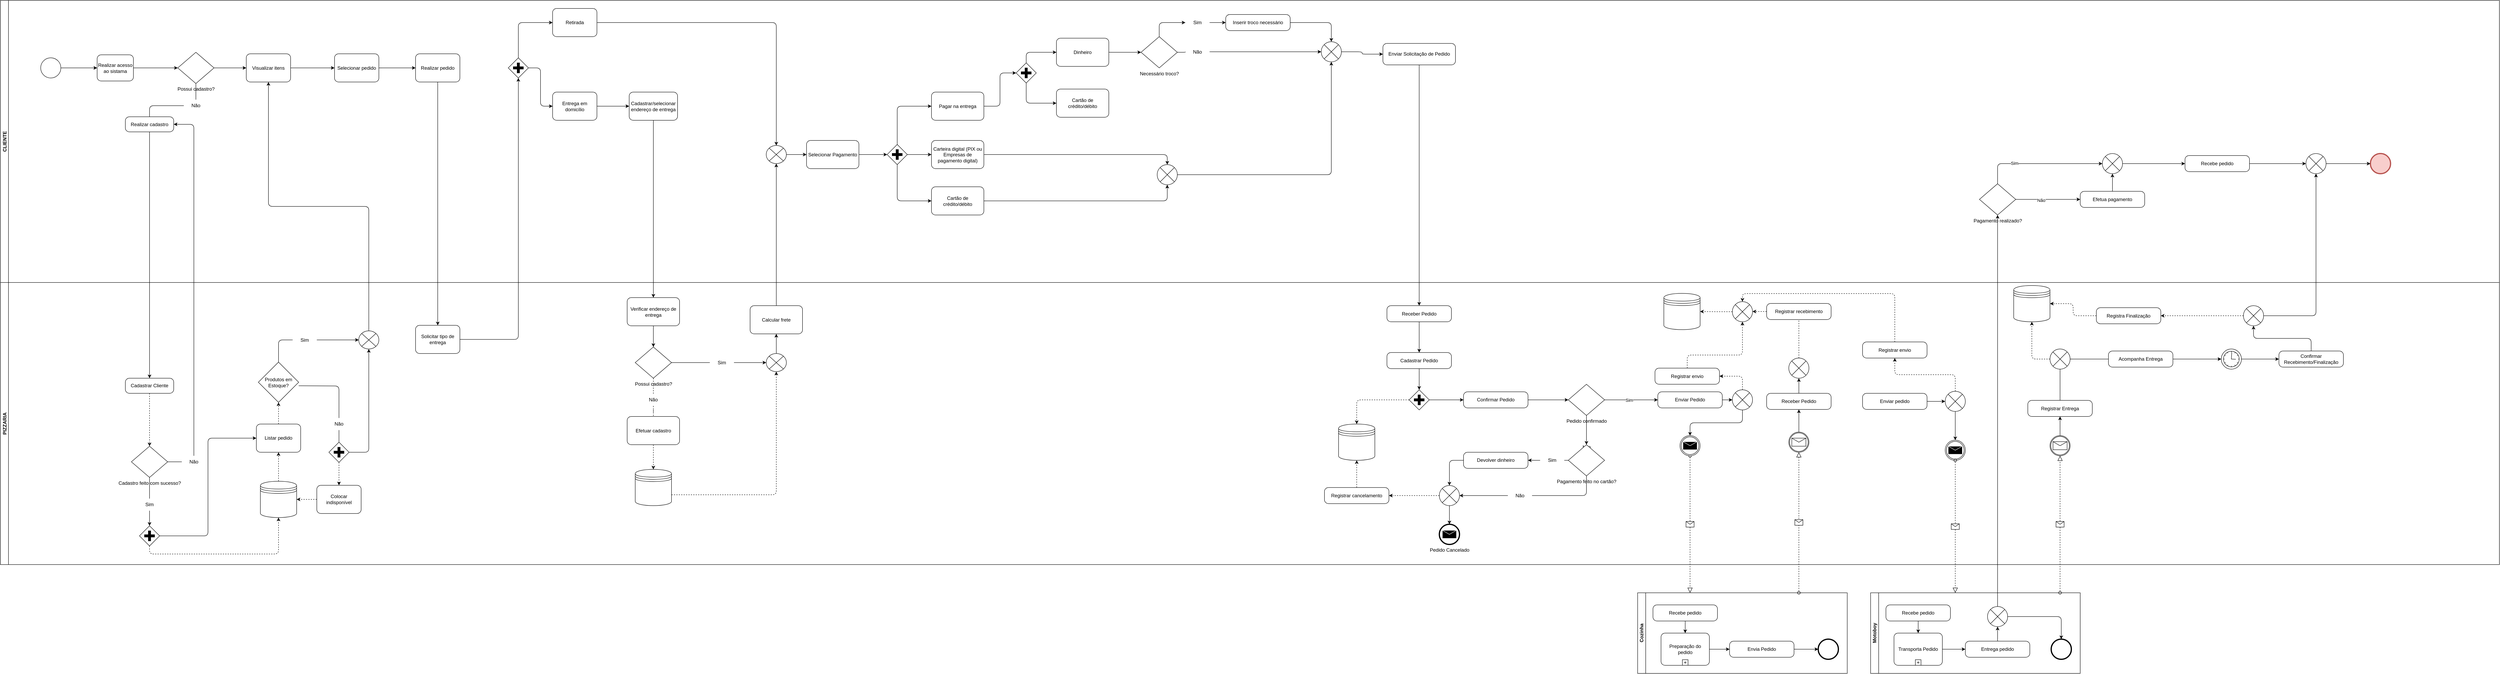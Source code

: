 <mxfile version="17.4.0" type="google"><diagram id="ehhKgiRNItGEVFHaNJHi" name="Page-1"><mxGraphModel grid="1" page="1" gridSize="10" guides="1" tooltips="1" connect="1" arrows="1" fold="1" pageScale="1" pageWidth="1169" pageHeight="827" math="0" shadow="0"><root><mxCell id="0"/><mxCell id="1" value="Raias" style="locked=1;" parent="0"/><mxCell id="ec4ZmSz7SN6PJGOD-hht-67" value="CLIENTE" style="swimlane;startSize=20;horizontal=0;rounded=0;" vertex="1" parent="1"><mxGeometry x="230" y="100" width="6200" height="700" as="geometry"/></mxCell><mxCell id="ec4ZmSz7SN6PJGOD-hht-137" value="PIZZARIA" style="swimlane;startSize=20;horizontal=0;rounded=0;" vertex="1" parent="1"><mxGeometry x="230" y="800" width="6200" height="700" as="geometry"/></mxCell><mxCell id="ec4ZmSz7SN6PJGOD-hht-68" value="EVENTOS" style="" parent="0"/><mxCell id="ec4ZmSz7SN6PJGOD-hht-139" style="edgeStyle=orthogonalEdgeStyle;rounded=0;orthogonalLoop=1;jettySize=auto;html=1;exitX=1;exitY=0.5;exitDx=0;exitDy=0;entryX=0;entryY=0.5;entryDx=0;entryDy=0;entryPerimeter=0;endArrow=classic;endFill=1;" edge="1" parent="ec4ZmSz7SN6PJGOD-hht-68" source="ec4ZmSz7SN6PJGOD-hht-70" target="ec4ZmSz7SN6PJGOD-hht-138"><mxGeometry relative="1" as="geometry"/></mxCell><mxCell id="ec4ZmSz7SN6PJGOD-hht-70" value="" style="ellipse;whiteSpace=wrap;html=1;aspect=fixed;rounded=0;" vertex="1" parent="ec4ZmSz7SN6PJGOD-hht-68"><mxGeometry x="330" y="242.5" width="50" height="50" as="geometry"/></mxCell><mxCell id="GsB9uPhS3sBkjJRfhRcE-60" style="edgeStyle=orthogonalEdgeStyle;rounded=1;orthogonalLoop=1;jettySize=auto;html=1;exitX=0.5;exitY=1;exitDx=0;exitDy=0;exitPerimeter=0;endArrow=classic;endFill=1;" edge="1" parent="ec4ZmSz7SN6PJGOD-hht-68" source="ec4ZmSz7SN6PJGOD-hht-134" target="GsB9uPhS3sBkjJRfhRcE-59"><mxGeometry relative="1" as="geometry"/></mxCell><mxCell id="ec4ZmSz7SN6PJGOD-hht-134" value="Realizar pedido" style="points=[[0.25,0,0],[0.5,0,0],[0.75,0,0],[1,0.25,0],[1,0.5,0],[1,0.75,0],[0.75,1,0],[0.5,1,0],[0.25,1,0],[0,0.75,0],[0,0.5,0],[0,0.25,0]];shape=mxgraph.bpmn.task;whiteSpace=wrap;rectStyle=rounded;size=10;taskMarker=abstract;rounded=0;" vertex="1" parent="ec4ZmSz7SN6PJGOD-hht-68"><mxGeometry x="1260" y="232.5" width="110" height="70" as="geometry"/></mxCell><mxCell id="ec4ZmSz7SN6PJGOD-hht-142" style="edgeStyle=orthogonalEdgeStyle;rounded=0;orthogonalLoop=1;jettySize=auto;html=1;exitX=1;exitY=0.5;exitDx=0;exitDy=0;exitPerimeter=0;endArrow=classic;endFill=1;entryX=0;entryY=0.5;entryDx=0;entryDy=0;entryPerimeter=0;" edge="1" parent="ec4ZmSz7SN6PJGOD-hht-68" source="ec4ZmSz7SN6PJGOD-hht-138" target="ec4ZmSz7SN6PJGOD-hht-143"><mxGeometry relative="1" as="geometry"><mxPoint x="660" y="268.0" as="targetPoint"/></mxGeometry></mxCell><mxCell id="ec4ZmSz7SN6PJGOD-hht-138" value="Realizar acesso ao sistama" style="points=[[0.25,0,0],[0.5,0,0],[0.75,0,0],[1,0.25,0],[1,0.5,0],[1,0.75,0],[0.75,1,0],[0.5,1,0],[0.25,1,0],[0,0.75,0],[0,0.5,0],[0,0.25,0]];shape=mxgraph.bpmn.task;whiteSpace=wrap;rectStyle=rounded;size=10;taskMarker=abstract;rounded=0;" vertex="1" parent="ec4ZmSz7SN6PJGOD-hht-68"><mxGeometry x="470" y="235" width="90" height="65" as="geometry"/></mxCell><mxCell id="GsB9uPhS3sBkjJRfhRcE-11" style="edgeStyle=orthogonalEdgeStyle;rounded=0;orthogonalLoop=1;jettySize=auto;html=1;exitX=0.5;exitY=1;exitDx=0;exitDy=0;exitPerimeter=0;entryX=0.5;entryY=0;entryDx=0;entryDy=0;endArrow=none;endFill=0;" edge="1" parent="ec4ZmSz7SN6PJGOD-hht-68" source="ec4ZmSz7SN6PJGOD-hht-143" target="ec4ZmSz7SN6PJGOD-hht-150"><mxGeometry relative="1" as="geometry"/></mxCell><mxCell id="GsB9uPhS3sBkjJRfhRcE-28" style="edgeStyle=orthogonalEdgeStyle;rounded=0;orthogonalLoop=1;jettySize=auto;html=1;exitX=1;exitY=0.5;exitDx=0;exitDy=0;exitPerimeter=0;entryX=0;entryY=0.5;entryDx=0;entryDy=0;entryPerimeter=0;endArrow=classic;endFill=1;startArrow=none;" edge="1" parent="ec4ZmSz7SN6PJGOD-hht-68" source="GsB9uPhS3sBkjJRfhRcE-35" target="GsB9uPhS3sBkjJRfhRcE-27"><mxGeometry relative="1" as="geometry"/></mxCell><mxCell id="GsB9uPhS3sBkjJRfhRcE-37" value="" style="edgeStyle=orthogonalEdgeStyle;rounded=0;orthogonalLoop=1;jettySize=auto;html=1;" edge="1" parent="ec4ZmSz7SN6PJGOD-hht-68" source="ec4ZmSz7SN6PJGOD-hht-143" target="GsB9uPhS3sBkjJRfhRcE-35"><mxGeometry relative="1" as="geometry"/></mxCell><mxCell id="ec4ZmSz7SN6PJGOD-hht-143" value="Possui cadastro?" style="points=[[0.25,0.25,0],[0.5,0,0],[0.75,0.25,0],[1,0.5,0],[0.75,0.75,0],[0.5,1,0],[0.25,0.75,0],[0,0.5,0]];shape=mxgraph.bpmn.gateway2;html=1;verticalLabelPosition=bottom;verticalAlign=top;align=center;perimeter=rhombusPerimeter;outlineConnect=0;outline=none;symbol=none;rounded=0;" vertex="1" parent="ec4ZmSz7SN6PJGOD-hht-68"><mxGeometry x="670" y="228.75" width="90" height="77.5" as="geometry"/></mxCell><mxCell id="GsB9uPhS3sBkjJRfhRcE-39" style="edgeStyle=orthogonalEdgeStyle;rounded=0;orthogonalLoop=1;jettySize=auto;html=1;exitX=0.5;exitY=0;exitDx=0;exitDy=0;entryX=0.5;entryY=1;entryDx=0;entryDy=0;entryPerimeter=0;dashed=1;" edge="1" parent="ec4ZmSz7SN6PJGOD-hht-68" source="ec4ZmSz7SN6PJGOD-hht-147" target="GsB9uPhS3sBkjJRfhRcE-31"><mxGeometry relative="1" as="geometry"/></mxCell><mxCell id="ec4ZmSz7SN6PJGOD-hht-147" value="" style="shape=datastore;whiteSpace=wrap;html=1;rounded=0;" vertex="1" parent="ec4ZmSz7SN6PJGOD-hht-68"><mxGeometry x="875" y="1293.25" width="90" height="90" as="geometry"/></mxCell><mxCell id="ec4ZmSz7SN6PJGOD-hht-149" style="edgeStyle=orthogonalEdgeStyle;rounded=0;orthogonalLoop=1;jettySize=auto;html=1;exitX=0.5;exitY=1;exitDx=0;exitDy=0;exitPerimeter=0;endArrow=classic;endFill=1;dashed=1;entryX=0.5;entryY=0;entryDx=0;entryDy=0;entryPerimeter=0;" edge="1" parent="ec4ZmSz7SN6PJGOD-hht-68" source="ec4ZmSz7SN6PJGOD-hht-148" target="GsB9uPhS3sBkjJRfhRcE-12"><mxGeometry relative="1" as="geometry"/></mxCell><mxCell id="ec4ZmSz7SN6PJGOD-hht-148" value="Cadastrar Cliente" style="points=[[0.25,0,0],[0.5,0,0],[0.75,0,0],[1,0.25,0],[1,0.5,0],[1,0.75,0],[0.75,1,0],[0.5,1,0],[0.25,1,0],[0,0.75,0],[0,0.5,0],[0,0.25,0]];shape=mxgraph.bpmn.task;whiteSpace=wrap;rectStyle=rounded;size=10;taskMarker=abstract;rounded=0;" vertex="1" parent="ec4ZmSz7SN6PJGOD-hht-68"><mxGeometry x="540" y="1037.5" width="120" height="37.5" as="geometry"/></mxCell><mxCell id="ec4ZmSz7SN6PJGOD-hht-152" style="edgeStyle=orthogonalEdgeStyle;rounded=0;orthogonalLoop=1;jettySize=auto;html=1;exitX=0.5;exitY=1;exitDx=0;exitDy=0;endArrow=classic;endFill=1;startArrow=none;exitPerimeter=0;" edge="1" parent="ec4ZmSz7SN6PJGOD-hht-68" source="GsB9uPhS3sBkjJRfhRcE-8" target="ec4ZmSz7SN6PJGOD-hht-148"><mxGeometry relative="1" as="geometry"/></mxCell><mxCell id="ec4ZmSz7SN6PJGOD-hht-150" value="Não" style="text;html=1;strokeColor=none;fillColor=none;align=center;verticalAlign=middle;whiteSpace=wrap;rounded=0;" vertex="1" parent="ec4ZmSz7SN6PJGOD-hht-68"><mxGeometry x="685" y="346.25" width="60" height="30" as="geometry"/></mxCell><mxCell id="GsB9uPhS3sBkjJRfhRcE-8" value="Realizar cadastro" style="points=[[0.25,0,0],[0.5,0,0],[0.75,0,0],[1,0.25,0],[1,0.5,0],[1,0.75,0],[0.75,1,0],[0.5,1,0],[0.25,1,0],[0,0.75,0],[0,0.5,0],[0,0.25,0]];shape=mxgraph.bpmn.task;whiteSpace=wrap;rectStyle=rounded;size=10;taskMarker=abstract;rounded=0;" vertex="1" parent="ec4ZmSz7SN6PJGOD-hht-68"><mxGeometry x="540" y="388.75" width="120" height="37.5" as="geometry"/></mxCell><mxCell id="GsB9uPhS3sBkjJRfhRcE-9" value="" style="edgeStyle=orthogonalEdgeStyle;rounded=1;orthogonalLoop=1;jettySize=auto;html=1;exitX=0;exitY=0.5;exitDx=0;exitDy=0;endArrow=none;endFill=1;" edge="1" parent="ec4ZmSz7SN6PJGOD-hht-68" source="ec4ZmSz7SN6PJGOD-hht-150" target="GsB9uPhS3sBkjJRfhRcE-8"><mxGeometry relative="1" as="geometry"><mxPoint x="685" y="361.25" as="sourcePoint"/><mxPoint x="600" y="576.25" as="targetPoint"/></mxGeometry></mxCell><mxCell id="GsB9uPhS3sBkjJRfhRcE-17" style="edgeStyle=orthogonalEdgeStyle;rounded=0;orthogonalLoop=1;jettySize=auto;html=1;exitX=1;exitY=0.5;exitDx=0;exitDy=0;exitPerimeter=0;entryX=0;entryY=0.5;entryDx=0;entryDy=0;endArrow=none;endFill=0;" edge="1" parent="ec4ZmSz7SN6PJGOD-hht-68" source="GsB9uPhS3sBkjJRfhRcE-12" target="GsB9uPhS3sBkjJRfhRcE-14"><mxGeometry relative="1" as="geometry"/></mxCell><mxCell id="GsB9uPhS3sBkjJRfhRcE-23" style="edgeStyle=orthogonalEdgeStyle;rounded=0;orthogonalLoop=1;jettySize=auto;html=1;exitX=0.5;exitY=1;exitDx=0;exitDy=0;exitPerimeter=0;entryX=0.5;entryY=0;entryDx=0;entryDy=0;entryPerimeter=0;endArrow=classic;endFill=1;startArrow=none;" edge="1" parent="ec4ZmSz7SN6PJGOD-hht-68" source="GsB9uPhS3sBkjJRfhRcE-24" target="GsB9uPhS3sBkjJRfhRcE-22"><mxGeometry relative="1" as="geometry"/></mxCell><mxCell id="GsB9uPhS3sBkjJRfhRcE-26" style="edgeStyle=orthogonalEdgeStyle;rounded=0;orthogonalLoop=1;jettySize=auto;html=1;exitX=0.5;exitY=1;exitDx=0;exitDy=0;exitPerimeter=0;entryX=0.5;entryY=0;entryDx=0;entryDy=0;endArrow=none;endFill=0;" edge="1" parent="ec4ZmSz7SN6PJGOD-hht-68" source="GsB9uPhS3sBkjJRfhRcE-12" target="GsB9uPhS3sBkjJRfhRcE-24"><mxGeometry relative="1" as="geometry"/></mxCell><mxCell id="GsB9uPhS3sBkjJRfhRcE-12" value="Cadastro feito com sucesso?" style="points=[[0.25,0.25,0],[0.5,0,0],[0.75,0.25,0],[1,0.5,0],[0.75,0.75,0],[0.5,1,0],[0.25,0.75,0],[0,0.5,0]];shape=mxgraph.bpmn.gateway2;html=1;verticalLabelPosition=bottom;verticalAlign=top;align=center;perimeter=rhombusPerimeter;outlineConnect=0;outline=none;symbol=none;rounded=0;" vertex="1" parent="ec4ZmSz7SN6PJGOD-hht-68"><mxGeometry x="555" y="1206.25" width="90" height="77.5" as="geometry"/></mxCell><mxCell id="GsB9uPhS3sBkjJRfhRcE-18" style="edgeStyle=orthogonalEdgeStyle;rounded=1;orthogonalLoop=1;jettySize=auto;html=1;exitX=0.5;exitY=0;exitDx=0;exitDy=0;entryX=1;entryY=0.5;entryDx=0;entryDy=0;entryPerimeter=0;endArrow=classic;endFill=1;" edge="1" parent="ec4ZmSz7SN6PJGOD-hht-68" source="GsB9uPhS3sBkjJRfhRcE-14" target="GsB9uPhS3sBkjJRfhRcE-8"><mxGeometry relative="1" as="geometry"/></mxCell><mxCell id="GsB9uPhS3sBkjJRfhRcE-14" value="Não" style="text;html=1;strokeColor=none;fillColor=none;align=center;verticalAlign=middle;whiteSpace=wrap;rounded=0;" vertex="1" parent="ec4ZmSz7SN6PJGOD-hht-68"><mxGeometry x="680" y="1230" width="60" height="30" as="geometry"/></mxCell><mxCell id="GsB9uPhS3sBkjJRfhRcE-32" style="edgeStyle=orthogonalEdgeStyle;rounded=1;orthogonalLoop=1;jettySize=auto;html=1;exitX=0.5;exitY=1;exitDx=0;exitDy=0;exitPerimeter=0;entryX=0.5;entryY=1;entryDx=0;entryDy=0;endArrow=classic;endFill=1;dashed=1;" edge="1" parent="ec4ZmSz7SN6PJGOD-hht-68" source="GsB9uPhS3sBkjJRfhRcE-22" target="ec4ZmSz7SN6PJGOD-hht-147"><mxGeometry relative="1" as="geometry"/></mxCell><mxCell id="GsB9uPhS3sBkjJRfhRcE-33" style="edgeStyle=orthogonalEdgeStyle;rounded=1;orthogonalLoop=1;jettySize=auto;html=1;exitX=1;exitY=0.5;exitDx=0;exitDy=0;exitPerimeter=0;entryX=0;entryY=0.5;entryDx=0;entryDy=0;entryPerimeter=0;endArrow=classic;endFill=1;" edge="1" parent="ec4ZmSz7SN6PJGOD-hht-68" source="GsB9uPhS3sBkjJRfhRcE-22" target="GsB9uPhS3sBkjJRfhRcE-31"><mxGeometry relative="1" as="geometry"/></mxCell><mxCell id="GsB9uPhS3sBkjJRfhRcE-22" value="" style="points=[[0.25,0.25,0],[0.5,0,0],[0.75,0.25,0],[1,0.5,0],[0.75,0.75,0],[0.5,1,0],[0.25,0.75,0],[0,0.5,0]];shape=mxgraph.bpmn.gateway2;html=1;verticalLabelPosition=bottom;verticalAlign=top;align=center;perimeter=rhombusPerimeter;outlineConnect=0;outline=none;symbol=none;gwType=parallel;rounded=0;" vertex="1" parent="ec4ZmSz7SN6PJGOD-hht-68"><mxGeometry x="575" y="1403.75" width="50" height="50" as="geometry"/></mxCell><mxCell id="GsB9uPhS3sBkjJRfhRcE-24" value="Sim" style="text;html=1;strokeColor=none;fillColor=none;align=center;verticalAlign=middle;whiteSpace=wrap;rounded=0;" vertex="1" parent="ec4ZmSz7SN6PJGOD-hht-68"><mxGeometry x="570" y="1336.25" width="60" height="30" as="geometry"/></mxCell><mxCell id="GsB9uPhS3sBkjJRfhRcE-29" style="edgeStyle=orthogonalEdgeStyle;rounded=0;orthogonalLoop=1;jettySize=auto;html=1;exitX=1;exitY=0.5;exitDx=0;exitDy=0;exitPerimeter=0;entryX=0;entryY=0.5;entryDx=0;entryDy=0;entryPerimeter=0;endArrow=classic;endFill=1;" edge="1" parent="ec4ZmSz7SN6PJGOD-hht-68" source="GsB9uPhS3sBkjJRfhRcE-27" target="ec4ZmSz7SN6PJGOD-hht-134"><mxGeometry relative="1" as="geometry"/></mxCell><mxCell id="GsB9uPhS3sBkjJRfhRcE-27" value="Selecionar pedido" style="points=[[0.25,0,0],[0.5,0,0],[0.75,0,0],[1,0.25,0],[1,0.5,0],[1,0.75,0],[0.75,1,0],[0.5,1,0],[0.25,1,0],[0,0.75,0],[0,0.5,0],[0,0.25,0]];shape=mxgraph.bpmn.task;whiteSpace=wrap;rectStyle=rounded;size=10;taskMarker=abstract;rounded=0;" vertex="1" parent="ec4ZmSz7SN6PJGOD-hht-68"><mxGeometry x="1059" y="232.5" width="110" height="70" as="geometry"/></mxCell><mxCell id="GsB9uPhS3sBkjJRfhRcE-44" style="edgeStyle=orthogonalEdgeStyle;orthogonalLoop=1;jettySize=auto;html=1;exitX=1;exitY=0.5;exitDx=0;exitDy=0;endArrow=none;endFill=0;" edge="1" parent="ec4ZmSz7SN6PJGOD-hht-68" target="GsB9uPhS3sBkjJRfhRcE-43"><mxGeometry relative="1" as="geometry"><mxPoint x="970" y="1056.25" as="sourcePoint"/></mxGeometry></mxCell><mxCell id="GsB9uPhS3sBkjJRfhRcE-113" style="edgeStyle=orthogonalEdgeStyle;rounded=1;orthogonalLoop=1;jettySize=auto;html=1;exitX=0;exitY=0.5;exitDx=0;exitDy=0;entryX=0;entryY=0.5;entryDx=0;entryDy=0;endArrow=none;endFill=0;" edge="1" parent="ec4ZmSz7SN6PJGOD-hht-68" source="GsB9uPhS3sBkjJRfhRcE-30" target="GsB9uPhS3sBkjJRfhRcE-38"><mxGeometry relative="1" as="geometry"/></mxCell><mxCell id="GsB9uPhS3sBkjJRfhRcE-30" value="Produtos em Estoque?" style="rhombus;whiteSpace=wrap;html=1;rounded=0;direction=south;" vertex="1" parent="ec4ZmSz7SN6PJGOD-hht-68"><mxGeometry x="870" y="997.5" width="100" height="100" as="geometry"/></mxCell><mxCell id="GsB9uPhS3sBkjJRfhRcE-53" style="edgeStyle=orthogonalEdgeStyle;orthogonalLoop=1;jettySize=auto;html=1;exitX=0.5;exitY=0;exitDx=0;exitDy=0;exitPerimeter=0;entryX=1;entryY=0.5;entryDx=0;entryDy=0;dashed=1;endArrow=classic;endFill=1;" edge="1" parent="ec4ZmSz7SN6PJGOD-hht-68" source="GsB9uPhS3sBkjJRfhRcE-31" target="GsB9uPhS3sBkjJRfhRcE-30"><mxGeometry relative="1" as="geometry"/></mxCell><mxCell id="GsB9uPhS3sBkjJRfhRcE-31" value="Listar pedido" style="points=[[0.25,0,0],[0.5,0,0],[0.75,0,0],[1,0.25,0],[1,0.5,0],[1,0.75,0],[0.75,1,0],[0.5,1,0],[0.25,1,0],[0,0.75,0],[0,0.5,0],[0,0.25,0]];shape=mxgraph.bpmn.task;whiteSpace=wrap;rectStyle=rounded;size=10;taskMarker=abstract;rounded=0;" vertex="1" parent="ec4ZmSz7SN6PJGOD-hht-68"><mxGeometry x="865" y="1151.25" width="110" height="70" as="geometry"/></mxCell><mxCell id="GsB9uPhS3sBkjJRfhRcE-35" value="Visualizar itens" style="points=[[0.25,0,0],[0.5,0,0],[0.75,0,0],[1,0.25,0],[1,0.5,0],[1,0.75,0],[0.75,1,0],[0.5,1,0],[0.25,1,0],[0,0.75,0],[0,0.5,0],[0,0.25,0]];shape=mxgraph.bpmn.task;whiteSpace=wrap;rectStyle=rounded;size=10;taskMarker=abstract;rounded=0;" vertex="1" parent="ec4ZmSz7SN6PJGOD-hht-68"><mxGeometry x="840" y="232.5" width="110" height="70" as="geometry"/></mxCell><mxCell id="GsB9uPhS3sBkjJRfhRcE-36" value="" style="edgeStyle=orthogonalEdgeStyle;rounded=0;orthogonalLoop=1;jettySize=auto;html=1;exitX=1;exitY=0.5;exitDx=0;exitDy=0;exitPerimeter=0;entryX=0;entryY=0.5;entryDx=0;entryDy=0;entryPerimeter=0;endArrow=none;endFill=1;" edge="1" parent="ec4ZmSz7SN6PJGOD-hht-68" source="ec4ZmSz7SN6PJGOD-hht-143" target="GsB9uPhS3sBkjJRfhRcE-35"><mxGeometry relative="1" as="geometry"><mxPoint x="760" y="267.5" as="sourcePoint"/><mxPoint x="1059" y="270" as="targetPoint"/></mxGeometry></mxCell><mxCell id="GsB9uPhS3sBkjJRfhRcE-112" value="" style="edgeStyle=orthogonalEdgeStyle;rounded=1;orthogonalLoop=1;jettySize=auto;html=1;endArrow=classic;endFill=1;" edge="1" parent="ec4ZmSz7SN6PJGOD-hht-68" source="GsB9uPhS3sBkjJRfhRcE-38" target="GsB9uPhS3sBkjJRfhRcE-51"><mxGeometry relative="1" as="geometry"/></mxCell><mxCell id="GsB9uPhS3sBkjJRfhRcE-38" value="Sim" style="text;html=1;strokeColor=none;fillColor=none;align=center;verticalAlign=middle;whiteSpace=wrap;rounded=0;" vertex="1" parent="ec4ZmSz7SN6PJGOD-hht-68"><mxGeometry x="955" y="927.5" width="60" height="30" as="geometry"/></mxCell><mxCell id="GsB9uPhS3sBkjJRfhRcE-47" style="edgeStyle=orthogonalEdgeStyle;orthogonalLoop=1;jettySize=auto;html=1;exitX=0.5;exitY=1;exitDx=0;exitDy=0;entryX=0.5;entryY=0;entryDx=0;entryDy=0;entryPerimeter=0;endArrow=none;endFill=0;" edge="1" parent="ec4ZmSz7SN6PJGOD-hht-68" source="GsB9uPhS3sBkjJRfhRcE-43" target="GsB9uPhS3sBkjJRfhRcE-46"><mxGeometry relative="1" as="geometry"/></mxCell><mxCell id="GsB9uPhS3sBkjJRfhRcE-43" value="Não" style="text;html=1;strokeColor=none;fillColor=none;align=center;verticalAlign=middle;whiteSpace=wrap;rounded=0;" vertex="1" parent="ec4ZmSz7SN6PJGOD-hht-68"><mxGeometry x="1040" y="1136.25" width="60" height="30" as="geometry"/></mxCell><mxCell id="GsB9uPhS3sBkjJRfhRcE-49" style="edgeStyle=orthogonalEdgeStyle;orthogonalLoop=1;jettySize=auto;html=1;exitX=0;exitY=0.5;exitDx=0;exitDy=0;exitPerimeter=0;entryX=1;entryY=0.5;entryDx=0;entryDy=0;endArrow=classic;endFill=1;dashed=1;" edge="1" parent="ec4ZmSz7SN6PJGOD-hht-68" source="GsB9uPhS3sBkjJRfhRcE-45" target="ec4ZmSz7SN6PJGOD-hht-147"><mxGeometry relative="1" as="geometry"/></mxCell><mxCell id="GsB9uPhS3sBkjJRfhRcE-45" value="Colocar indisponível" style="points=[[0.25,0,0],[0.5,0,0],[0.75,0,0],[1,0.25,0],[1,0.5,0],[1,0.75,0],[0.75,1,0],[0.5,1,0],[0.25,1,0],[0,0.75,0],[0,0.5,0],[0,0.25,0]];shape=mxgraph.bpmn.task;whiteSpace=wrap;rectStyle=rounded;size=10;taskMarker=abstract;rounded=0;" vertex="1" parent="ec4ZmSz7SN6PJGOD-hht-68"><mxGeometry x="1015" y="1303.25" width="110" height="70" as="geometry"/></mxCell><mxCell id="GsB9uPhS3sBkjJRfhRcE-48" style="edgeStyle=orthogonalEdgeStyle;orthogonalLoop=1;jettySize=auto;html=1;exitX=0.5;exitY=1;exitDx=0;exitDy=0;exitPerimeter=0;endArrow=classic;endFill=1;dashed=1;" edge="1" parent="ec4ZmSz7SN6PJGOD-hht-68" source="GsB9uPhS3sBkjJRfhRcE-46" target="GsB9uPhS3sBkjJRfhRcE-45"><mxGeometry relative="1" as="geometry"/></mxCell><mxCell id="GsB9uPhS3sBkjJRfhRcE-114" style="edgeStyle=orthogonalEdgeStyle;rounded=1;orthogonalLoop=1;jettySize=auto;html=1;exitX=1;exitY=0.5;exitDx=0;exitDy=0;exitPerimeter=0;entryX=0.5;entryY=1;entryDx=0;entryDy=0;entryPerimeter=0;endArrow=classic;endFill=1;" edge="1" parent="ec4ZmSz7SN6PJGOD-hht-68" source="GsB9uPhS3sBkjJRfhRcE-46" target="GsB9uPhS3sBkjJRfhRcE-51"><mxGeometry relative="1" as="geometry"/></mxCell><mxCell id="GsB9uPhS3sBkjJRfhRcE-46" value="" style="points=[[0.25,0.25,0],[0.5,0,0],[0.75,0.25,0],[1,0.5,0],[0.75,0.75,0],[0.5,1,0],[0.25,0.75,0],[0,0.5,0]];shape=mxgraph.bpmn.gateway2;html=1;verticalLabelPosition=bottom;verticalAlign=top;align=center;perimeter=rhombusPerimeter;outlineConnect=0;outline=none;symbol=none;gwType=parallel;rounded=0;" vertex="1" parent="ec4ZmSz7SN6PJGOD-hht-68"><mxGeometry x="1045" y="1196.25" width="50" height="50" as="geometry"/></mxCell><mxCell id="GsB9uPhS3sBkjJRfhRcE-56" style="edgeStyle=orthogonalEdgeStyle;orthogonalLoop=1;jettySize=auto;html=1;exitX=0.5;exitY=0;exitDx=0;exitDy=0;exitPerimeter=0;entryX=0.5;entryY=1;entryDx=0;entryDy=0;entryPerimeter=0;endArrow=classic;endFill=1;" edge="1" parent="ec4ZmSz7SN6PJGOD-hht-68" source="GsB9uPhS3sBkjJRfhRcE-51" target="GsB9uPhS3sBkjJRfhRcE-35"><mxGeometry relative="1" as="geometry"/></mxCell><mxCell id="GsB9uPhS3sBkjJRfhRcE-51" value="" style="verticalLabelPosition=bottom;verticalAlign=top;html=1;shape=mxgraph.flowchart.or;rounded=0;" vertex="1" parent="ec4ZmSz7SN6PJGOD-hht-68"><mxGeometry x="1119" y="920" width="50" height="45" as="geometry"/></mxCell><mxCell id="GsB9uPhS3sBkjJRfhRcE-62" style="edgeStyle=orthogonalEdgeStyle;rounded=1;orthogonalLoop=1;jettySize=auto;html=1;exitX=1;exitY=0.5;exitDx=0;exitDy=0;exitPerimeter=0;entryX=0.5;entryY=1;entryDx=0;entryDy=0;entryPerimeter=0;endArrow=classic;endFill=1;" edge="1" parent="ec4ZmSz7SN6PJGOD-hht-68" source="GsB9uPhS3sBkjJRfhRcE-59" target="GsB9uPhS3sBkjJRfhRcE-61"><mxGeometry relative="1" as="geometry"/></mxCell><mxCell id="GsB9uPhS3sBkjJRfhRcE-59" value="Solicitar tipo de entrega" style="points=[[0.25,0,0],[0.5,0,0],[0.75,0,0],[1,0.25,0],[1,0.5,0],[1,0.75,0],[0.75,1,0],[0.5,1,0],[0.25,1,0],[0,0.75,0],[0,0.5,0],[0,0.25,0]];shape=mxgraph.bpmn.task;whiteSpace=wrap;rectStyle=rounded;size=10;taskMarker=abstract;rounded=0;" vertex="1" parent="ec4ZmSz7SN6PJGOD-hht-68"><mxGeometry x="1260" y="906.25" width="110" height="70" as="geometry"/></mxCell><mxCell id="GsB9uPhS3sBkjJRfhRcE-65" style="edgeStyle=orthogonalEdgeStyle;rounded=1;orthogonalLoop=1;jettySize=auto;html=1;exitX=1;exitY=0.5;exitDx=0;exitDy=0;exitPerimeter=0;entryX=0;entryY=0.5;entryDx=0;entryDy=0;entryPerimeter=0;endArrow=classic;endFill=1;" edge="1" parent="ec4ZmSz7SN6PJGOD-hht-68" source="GsB9uPhS3sBkjJRfhRcE-61" target="GsB9uPhS3sBkjJRfhRcE-64"><mxGeometry relative="1" as="geometry"/></mxCell><mxCell id="GsB9uPhS3sBkjJRfhRcE-66" style="edgeStyle=orthogonalEdgeStyle;rounded=1;orthogonalLoop=1;jettySize=auto;html=1;exitX=0.5;exitY=0;exitDx=0;exitDy=0;exitPerimeter=0;entryX=0;entryY=0.5;entryDx=0;entryDy=0;entryPerimeter=0;endArrow=classic;endFill=1;" edge="1" parent="ec4ZmSz7SN6PJGOD-hht-68" source="GsB9uPhS3sBkjJRfhRcE-61" target="GsB9uPhS3sBkjJRfhRcE-63"><mxGeometry relative="1" as="geometry"/></mxCell><mxCell id="GsB9uPhS3sBkjJRfhRcE-61" value="" style="points=[[0.25,0.25,0],[0.5,0,0],[0.75,0.25,0],[1,0.5,0],[0.75,0.75,0],[0.5,1,0],[0.25,0.75,0],[0,0.5,0]];shape=mxgraph.bpmn.gateway2;html=1;verticalLabelPosition=bottom;verticalAlign=top;align=center;perimeter=rhombusPerimeter;outlineConnect=0;outline=none;symbol=none;gwType=parallel;rounded=0;" vertex="1" parent="ec4ZmSz7SN6PJGOD-hht-68"><mxGeometry x="1490" y="242.5" width="50" height="50" as="geometry"/></mxCell><mxCell id="GsB9uPhS3sBkjJRfhRcE-89" style="edgeStyle=orthogonalEdgeStyle;rounded=1;orthogonalLoop=1;jettySize=auto;html=1;exitX=1;exitY=0.5;exitDx=0;exitDy=0;exitPerimeter=0;endArrow=classic;endFill=1;" edge="1" parent="ec4ZmSz7SN6PJGOD-hht-68" source="GsB9uPhS3sBkjJRfhRcE-63" target="GsB9uPhS3sBkjJRfhRcE-87"><mxGeometry relative="1" as="geometry"/></mxCell><mxCell id="GsB9uPhS3sBkjJRfhRcE-63" value="Retirada" style="points=[[0.25,0,0],[0.5,0,0],[0.75,0,0],[1,0.25,0],[1,0.5,0],[1,0.75,0],[0.75,1,0],[0.5,1,0],[0.25,1,0],[0,0.75,0],[0,0.5,0],[0,0.25,0]];shape=mxgraph.bpmn.task;whiteSpace=wrap;rectStyle=rounded;size=10;taskMarker=abstract;rounded=0;" vertex="1" parent="ec4ZmSz7SN6PJGOD-hht-68"><mxGeometry x="1600" y="120" width="110" height="70" as="geometry"/></mxCell><mxCell id="GsB9uPhS3sBkjJRfhRcE-68" style="edgeStyle=orthogonalEdgeStyle;rounded=1;orthogonalLoop=1;jettySize=auto;html=1;exitX=1;exitY=0.5;exitDx=0;exitDy=0;exitPerimeter=0;entryX=0;entryY=0.5;entryDx=0;entryDy=0;entryPerimeter=0;endArrow=classic;endFill=1;" edge="1" parent="ec4ZmSz7SN6PJGOD-hht-68" source="GsB9uPhS3sBkjJRfhRcE-64" target="GsB9uPhS3sBkjJRfhRcE-67"><mxGeometry relative="1" as="geometry"/></mxCell><mxCell id="GsB9uPhS3sBkjJRfhRcE-64" value="Entrega em domicílio" style="points=[[0.25,0,0],[0.5,0,0],[0.75,0,0],[1,0.25,0],[1,0.5,0],[1,0.75,0],[0.75,1,0],[0.5,1,0],[0.25,1,0],[0,0.75,0],[0,0.5,0],[0,0.25,0]];shape=mxgraph.bpmn.task;whiteSpace=wrap;rectStyle=rounded;size=10;taskMarker=abstract;rounded=0;" vertex="1" parent="ec4ZmSz7SN6PJGOD-hht-68"><mxGeometry x="1600" y="327.5" width="110" height="70" as="geometry"/></mxCell><mxCell id="GsB9uPhS3sBkjJRfhRcE-72" style="edgeStyle=orthogonalEdgeStyle;rounded=1;orthogonalLoop=1;jettySize=auto;html=1;exitX=0.5;exitY=1;exitDx=0;exitDy=0;exitPerimeter=0;endArrow=classic;endFill=1;" edge="1" parent="ec4ZmSz7SN6PJGOD-hht-68" source="GsB9uPhS3sBkjJRfhRcE-67" target="GsB9uPhS3sBkjJRfhRcE-71"><mxGeometry relative="1" as="geometry"/></mxCell><mxCell id="GsB9uPhS3sBkjJRfhRcE-67" value="Cadastrar/selecionar endereço de entrega" style="points=[[0.25,0,0],[0.5,0,0],[0.75,0,0],[1,0.25,0],[1,0.5,0],[1,0.75,0],[0.75,1,0],[0.5,1,0],[0.25,1,0],[0,0.75,0],[0,0.5,0],[0,0.25,0]];shape=mxgraph.bpmn.task;whiteSpace=wrap;rectStyle=rounded;size=10;taskMarker=abstract;rounded=0;" vertex="1" parent="ec4ZmSz7SN6PJGOD-hht-68"><mxGeometry x="1790" y="327.5" width="120" height="70" as="geometry"/></mxCell><mxCell id="GsB9uPhS3sBkjJRfhRcE-81" style="edgeStyle=orthogonalEdgeStyle;rounded=1;orthogonalLoop=1;jettySize=auto;html=1;exitX=1;exitY=0.7;exitDx=0;exitDy=0;dashed=1;endArrow=classic;endFill=1;entryX=0.5;entryY=1;entryDx=0;entryDy=0;entryPerimeter=0;" edge="1" parent="ec4ZmSz7SN6PJGOD-hht-68" source="GsB9uPhS3sBkjJRfhRcE-69" target="GsB9uPhS3sBkjJRfhRcE-84"><mxGeometry relative="1" as="geometry"><mxPoint x="2165" y="1033.75" as="targetPoint"/></mxGeometry></mxCell><mxCell id="GsB9uPhS3sBkjJRfhRcE-69" value="" style="shape=datastore;whiteSpace=wrap;html=1;rounded=0;" vertex="1" parent="ec4ZmSz7SN6PJGOD-hht-68"><mxGeometry x="1805" y="1263.75" width="90" height="90" as="geometry"/></mxCell><mxCell id="GsB9uPhS3sBkjJRfhRcE-74" style="edgeStyle=orthogonalEdgeStyle;rounded=1;orthogonalLoop=1;jettySize=auto;html=1;exitX=0.5;exitY=1;exitDx=0;exitDy=0;exitPerimeter=0;endArrow=classic;endFill=1;dashed=1;startArrow=none;" edge="1" parent="ec4ZmSz7SN6PJGOD-hht-68" source="GsB9uPhS3sBkjJRfhRcE-76" target="GsB9uPhS3sBkjJRfhRcE-69"><mxGeometry relative="1" as="geometry"/></mxCell><mxCell id="GsB9uPhS3sBkjJRfhRcE-80" style="edgeStyle=orthogonalEdgeStyle;rounded=1;orthogonalLoop=1;jettySize=auto;html=1;exitX=1;exitY=0.5;exitDx=0;exitDy=0;exitPerimeter=0;entryX=0;entryY=0.5;entryDx=0;entryDy=0;endArrow=none;endFill=0;" edge="1" parent="ec4ZmSz7SN6PJGOD-hht-68" source="GsB9uPhS3sBkjJRfhRcE-70" target="GsB9uPhS3sBkjJRfhRcE-75"><mxGeometry relative="1" as="geometry"/></mxCell><mxCell id="GsB9uPhS3sBkjJRfhRcE-70" value="Possui cadastro?" style="points=[[0.25,0.25,0],[0.5,0,0],[0.75,0.25,0],[1,0.5,0],[0.75,0.75,0],[0.5,1,0],[0.25,0.75,0],[0,0.5,0]];shape=mxgraph.bpmn.gateway2;html=1;verticalLabelPosition=bottom;verticalAlign=top;align=center;perimeter=rhombusPerimeter;outlineConnect=0;outline=none;symbol=none;rounded=0;" vertex="1" parent="ec4ZmSz7SN6PJGOD-hht-68"><mxGeometry x="1805" y="960" width="90" height="77.5" as="geometry"/></mxCell><mxCell id="GsB9uPhS3sBkjJRfhRcE-73" style="edgeStyle=orthogonalEdgeStyle;rounded=1;orthogonalLoop=1;jettySize=auto;html=1;exitX=0.5;exitY=1;exitDx=0;exitDy=0;exitPerimeter=0;endArrow=classic;endFill=1;" edge="1" parent="ec4ZmSz7SN6PJGOD-hht-68" source="GsB9uPhS3sBkjJRfhRcE-71" target="GsB9uPhS3sBkjJRfhRcE-70"><mxGeometry relative="1" as="geometry"/></mxCell><mxCell id="GsB9uPhS3sBkjJRfhRcE-71" value="Verificar endereço de entrega" style="points=[[0.25,0,0],[0.5,0,0],[0.75,0,0],[1,0.25,0],[1,0.5,0],[1,0.75,0],[0.75,1,0],[0.5,1,0],[0.25,1,0],[0,0.75,0],[0,0.5,0],[0,0.25,0]];shape=mxgraph.bpmn.task;whiteSpace=wrap;rectStyle=rounded;size=10;taskMarker=abstract;rounded=0;" vertex="1" parent="ec4ZmSz7SN6PJGOD-hht-68"><mxGeometry x="1785" y="837.5" width="130" height="70" as="geometry"/></mxCell><mxCell id="GsB9uPhS3sBkjJRfhRcE-83" style="edgeStyle=orthogonalEdgeStyle;rounded=1;orthogonalLoop=1;jettySize=auto;html=1;exitX=1;exitY=0.5;exitDx=0;exitDy=0;entryX=0;entryY=0.5;entryDx=0;entryDy=0;entryPerimeter=0;endArrow=classic;endFill=1;" edge="1" parent="ec4ZmSz7SN6PJGOD-hht-68" source="GsB9uPhS3sBkjJRfhRcE-75" target="GsB9uPhS3sBkjJRfhRcE-84"><mxGeometry relative="1" as="geometry"><mxPoint x="2100" y="998.75" as="targetPoint"/></mxGeometry></mxCell><mxCell id="GsB9uPhS3sBkjJRfhRcE-75" value="Sim" style="text;html=1;strokeColor=none;fillColor=none;align=center;verticalAlign=middle;whiteSpace=wrap;rounded=0;" vertex="1" parent="ec4ZmSz7SN6PJGOD-hht-68"><mxGeometry x="1990" y="983.75" width="60" height="30" as="geometry"/></mxCell><mxCell id="GsB9uPhS3sBkjJRfhRcE-76" value="Efetuar cadastro" style="points=[[0.25,0,0],[0.5,0,0],[0.75,0,0],[1,0.25,0],[1,0.5,0],[1,0.75,0],[0.75,1,0],[0.5,1,0],[0.25,1,0],[0,0.75,0],[0,0.5,0],[0,0.25,0]];shape=mxgraph.bpmn.task;whiteSpace=wrap;rectStyle=rounded;size=10;taskMarker=abstract;rounded=0;" vertex="1" parent="ec4ZmSz7SN6PJGOD-hht-68"><mxGeometry x="1785" y="1132.5" width="130" height="70" as="geometry"/></mxCell><mxCell id="GsB9uPhS3sBkjJRfhRcE-77" value="" style="edgeStyle=orthogonalEdgeStyle;rounded=1;orthogonalLoop=1;jettySize=auto;html=1;exitX=0.5;exitY=1;exitDx=0;exitDy=0;exitPerimeter=0;endArrow=none;endFill=1;dashed=1;startArrow=none;" edge="1" parent="ec4ZmSz7SN6PJGOD-hht-68" source="GsB9uPhS3sBkjJRfhRcE-78" target="GsB9uPhS3sBkjJRfhRcE-76"><mxGeometry relative="1" as="geometry"><mxPoint x="1850" y="1037.5" as="sourcePoint"/><mxPoint x="1850" y="1243.75" as="targetPoint"/></mxGeometry></mxCell><mxCell id="GsB9uPhS3sBkjJRfhRcE-78" value="Não" style="text;html=1;strokeColor=none;fillColor=none;align=center;verticalAlign=middle;whiteSpace=wrap;rounded=0;" vertex="1" parent="ec4ZmSz7SN6PJGOD-hht-68"><mxGeometry x="1820" y="1076.25" width="60" height="30" as="geometry"/></mxCell><mxCell id="GsB9uPhS3sBkjJRfhRcE-79" value="" style="edgeStyle=orthogonalEdgeStyle;rounded=1;orthogonalLoop=1;jettySize=auto;html=1;exitX=0.5;exitY=1;exitDx=0;exitDy=0;exitPerimeter=0;endArrow=none;endFill=1;dashed=1;" edge="1" parent="ec4ZmSz7SN6PJGOD-hht-68" source="GsB9uPhS3sBkjJRfhRcE-70" target="GsB9uPhS3sBkjJRfhRcE-78"><mxGeometry relative="1" as="geometry"><mxPoint x="1850" y="1037.5" as="sourcePoint"/><mxPoint x="1850" y="1122.5" as="targetPoint"/></mxGeometry></mxCell><mxCell id="GsB9uPhS3sBkjJRfhRcE-86" style="edgeStyle=orthogonalEdgeStyle;rounded=1;orthogonalLoop=1;jettySize=auto;html=1;exitX=0.5;exitY=0;exitDx=0;exitDy=0;exitPerimeter=0;endArrow=classic;endFill=1;" edge="1" parent="ec4ZmSz7SN6PJGOD-hht-68" source="GsB9uPhS3sBkjJRfhRcE-84" target="GsB9uPhS3sBkjJRfhRcE-85"><mxGeometry relative="1" as="geometry"/></mxCell><mxCell id="GsB9uPhS3sBkjJRfhRcE-84" value="" style="verticalLabelPosition=bottom;verticalAlign=top;html=1;shape=mxgraph.flowchart.or;rounded=0;" vertex="1" parent="ec4ZmSz7SN6PJGOD-hht-68"><mxGeometry x="2130" y="976.25" width="50" height="45" as="geometry"/></mxCell><mxCell id="GsB9uPhS3sBkjJRfhRcE-88" style="edgeStyle=orthogonalEdgeStyle;rounded=1;orthogonalLoop=1;jettySize=auto;html=1;exitX=0.5;exitY=0;exitDx=0;exitDy=0;exitPerimeter=0;entryX=0.5;entryY=1;entryDx=0;entryDy=0;entryPerimeter=0;endArrow=classic;endFill=1;" edge="1" parent="ec4ZmSz7SN6PJGOD-hht-68" source="GsB9uPhS3sBkjJRfhRcE-85" target="GsB9uPhS3sBkjJRfhRcE-87"><mxGeometry relative="1" as="geometry"/></mxCell><mxCell id="GsB9uPhS3sBkjJRfhRcE-85" value="Calcular frete" style="points=[[0.25,0,0],[0.5,0,0],[0.75,0,0],[1,0.25,0],[1,0.5,0],[1,0.75,0],[0.75,1,0],[0.5,1,0],[0.25,1,0],[0,0.75,0],[0,0.5,0],[0,0.25,0]];shape=mxgraph.bpmn.task;whiteSpace=wrap;rectStyle=rounded;size=10;taskMarker=abstract;rounded=0;" vertex="1" parent="ec4ZmSz7SN6PJGOD-hht-68"><mxGeometry x="2090" y="857.5" width="130" height="70" as="geometry"/></mxCell><mxCell id="GsB9uPhS3sBkjJRfhRcE-91" style="edgeStyle=orthogonalEdgeStyle;rounded=1;orthogonalLoop=1;jettySize=auto;html=1;exitX=1;exitY=0.5;exitDx=0;exitDy=0;exitPerimeter=0;entryX=0;entryY=0.5;entryDx=0;entryDy=0;entryPerimeter=0;endArrow=classic;endFill=1;" edge="1" parent="ec4ZmSz7SN6PJGOD-hht-68" source="GsB9uPhS3sBkjJRfhRcE-87" target="GsB9uPhS3sBkjJRfhRcE-90"><mxGeometry relative="1" as="geometry"/></mxCell><mxCell id="GsB9uPhS3sBkjJRfhRcE-87" value="" style="verticalLabelPosition=bottom;verticalAlign=top;html=1;shape=mxgraph.flowchart.or;rounded=0;" vertex="1" parent="ec4ZmSz7SN6PJGOD-hht-68"><mxGeometry x="2130" y="460" width="50" height="45" as="geometry"/></mxCell><mxCell id="GsB9uPhS3sBkjJRfhRcE-94" style="edgeStyle=orthogonalEdgeStyle;rounded=1;orthogonalLoop=1;jettySize=auto;html=1;exitX=1;exitY=0.5;exitDx=0;exitDy=0;exitPerimeter=0;entryX=0;entryY=0.5;entryDx=0;entryDy=0;entryPerimeter=0;endArrow=classic;endFill=1;" edge="1" parent="ec4ZmSz7SN6PJGOD-hht-68" source="GsB9uPhS3sBkjJRfhRcE-90" target="GsB9uPhS3sBkjJRfhRcE-92"><mxGeometry relative="1" as="geometry"/></mxCell><mxCell id="GsB9uPhS3sBkjJRfhRcE-90" value="Selecionar Pagamento" style="points=[[0.25,0,0],[0.5,0,0],[0.75,0,0],[1,0.25,0],[1,0.5,0],[1,0.75,0],[0.75,1,0],[0.5,1,0],[0.25,1,0],[0,0.75,0],[0,0.5,0],[0,0.25,0]];shape=mxgraph.bpmn.task;whiteSpace=wrap;rectStyle=rounded;size=10;taskMarker=abstract;rounded=0;" vertex="1" parent="ec4ZmSz7SN6PJGOD-hht-68"><mxGeometry x="2230" y="447.5" width="130" height="70" as="geometry"/></mxCell><mxCell id="GsB9uPhS3sBkjJRfhRcE-98" style="edgeStyle=orthogonalEdgeStyle;rounded=1;orthogonalLoop=1;jettySize=auto;html=1;exitX=0.5;exitY=0;exitDx=0;exitDy=0;exitPerimeter=0;entryX=0;entryY=0.5;entryDx=0;entryDy=0;entryPerimeter=0;endArrow=classic;endFill=1;" edge="1" parent="ec4ZmSz7SN6PJGOD-hht-68" source="GsB9uPhS3sBkjJRfhRcE-92" target="GsB9uPhS3sBkjJRfhRcE-95"><mxGeometry relative="1" as="geometry"/></mxCell><mxCell id="GsB9uPhS3sBkjJRfhRcE-99" style="edgeStyle=orthogonalEdgeStyle;rounded=1;orthogonalLoop=1;jettySize=auto;html=1;exitX=1;exitY=0.5;exitDx=0;exitDy=0;exitPerimeter=0;entryX=0;entryY=0.5;entryDx=0;entryDy=0;entryPerimeter=0;endArrow=classic;endFill=1;" edge="1" parent="ec4ZmSz7SN6PJGOD-hht-68" source="GsB9uPhS3sBkjJRfhRcE-92" target="GsB9uPhS3sBkjJRfhRcE-96"><mxGeometry relative="1" as="geometry"/></mxCell><mxCell id="GsB9uPhS3sBkjJRfhRcE-100" style="edgeStyle=orthogonalEdgeStyle;rounded=1;orthogonalLoop=1;jettySize=auto;html=1;exitX=0.5;exitY=1;exitDx=0;exitDy=0;exitPerimeter=0;entryX=0;entryY=0.5;entryDx=0;entryDy=0;entryPerimeter=0;endArrow=classic;endFill=1;" edge="1" parent="ec4ZmSz7SN6PJGOD-hht-68" source="GsB9uPhS3sBkjJRfhRcE-92" target="GsB9uPhS3sBkjJRfhRcE-97"><mxGeometry relative="1" as="geometry"/></mxCell><mxCell id="GsB9uPhS3sBkjJRfhRcE-92" value="" style="points=[[0.25,0.25,0],[0.5,0,0],[0.75,0.25,0],[1,0.5,0],[0.75,0.75,0],[0.5,1,0],[0.25,0.75,0],[0,0.5,0]];shape=mxgraph.bpmn.gateway2;html=1;verticalLabelPosition=bottom;verticalAlign=top;align=center;perimeter=rhombusPerimeter;outlineConnect=0;outline=none;symbol=none;gwType=parallel;rounded=0;" vertex="1" parent="ec4ZmSz7SN6PJGOD-hht-68"><mxGeometry x="2430" y="457.5" width="50" height="50" as="geometry"/></mxCell><mxCell id="GsB9uPhS3sBkjJRfhRcE-104" style="edgeStyle=orthogonalEdgeStyle;rounded=1;orthogonalLoop=1;jettySize=auto;html=1;exitX=1;exitY=0.5;exitDx=0;exitDy=0;exitPerimeter=0;entryX=0;entryY=0.5;entryDx=0;entryDy=0;entryPerimeter=0;endArrow=classic;endFill=1;" edge="1" parent="ec4ZmSz7SN6PJGOD-hht-68" source="GsB9uPhS3sBkjJRfhRcE-95" target="GsB9uPhS3sBkjJRfhRcE-101"><mxGeometry relative="1" as="geometry"/></mxCell><mxCell id="GsB9uPhS3sBkjJRfhRcE-95" value="Pagar na entrega" style="points=[[0.25,0,0],[0.5,0,0],[0.75,0,0],[1,0.25,0],[1,0.5,0],[1,0.75,0],[0.75,1,0],[0.5,1,0],[0.25,1,0],[0,0.75,0],[0,0.5,0],[0,0.25,0]];shape=mxgraph.bpmn.task;whiteSpace=wrap;rectStyle=rounded;size=10;taskMarker=abstract;rounded=0;" vertex="1" parent="ec4ZmSz7SN6PJGOD-hht-68"><mxGeometry x="2540" y="327.5" width="130" height="70" as="geometry"/></mxCell><mxCell id="GsB9uPhS3sBkjJRfhRcE-127" style="edgeStyle=orthogonalEdgeStyle;rounded=1;orthogonalLoop=1;jettySize=auto;html=1;exitX=1;exitY=0.5;exitDx=0;exitDy=0;exitPerimeter=0;entryX=0.5;entryY=0;entryDx=0;entryDy=0;entryPerimeter=0;endArrow=classic;endFill=1;" edge="1" parent="ec4ZmSz7SN6PJGOD-hht-68" source="GsB9uPhS3sBkjJRfhRcE-96" target="GsB9uPhS3sBkjJRfhRcE-126"><mxGeometry relative="1" as="geometry"/></mxCell><mxCell id="GsB9uPhS3sBkjJRfhRcE-96" value="Carteira digital (PIX ou Empresas de pagamento digital)" style="points=[[0.25,0,0],[0.5,0,0],[0.75,0,0],[1,0.25,0],[1,0.5,0],[1,0.75,0],[0.75,1,0],[0.5,1,0],[0.25,1,0],[0,0.75,0],[0,0.5,0],[0,0.25,0]];shape=mxgraph.bpmn.task;whiteSpace=wrap;rectStyle=rounded;size=10;taskMarker=abstract;rounded=0;" vertex="1" parent="ec4ZmSz7SN6PJGOD-hht-68"><mxGeometry x="2540" y="447.5" width="130" height="70" as="geometry"/></mxCell><mxCell id="GsB9uPhS3sBkjJRfhRcE-128" style="edgeStyle=orthogonalEdgeStyle;rounded=1;orthogonalLoop=1;jettySize=auto;html=1;exitX=1;exitY=0.5;exitDx=0;exitDy=0;exitPerimeter=0;entryX=0.5;entryY=1;entryDx=0;entryDy=0;entryPerimeter=0;endArrow=classic;endFill=1;" edge="1" parent="ec4ZmSz7SN6PJGOD-hht-68" source="GsB9uPhS3sBkjJRfhRcE-97" target="GsB9uPhS3sBkjJRfhRcE-126"><mxGeometry relative="1" as="geometry"/></mxCell><mxCell id="GsB9uPhS3sBkjJRfhRcE-97" value="Cartão de crédito/débito" style="points=[[0.25,0,0],[0.5,0,0],[0.75,0,0],[1,0.25,0],[1,0.5,0],[1,0.75,0],[0.75,1,0],[0.5,1,0],[0.25,1,0],[0,0.75,0],[0,0.5,0],[0,0.25,0]];shape=mxgraph.bpmn.task;whiteSpace=wrap;rectStyle=rounded;size=10;taskMarker=abstract;rounded=0;" vertex="1" parent="ec4ZmSz7SN6PJGOD-hht-68"><mxGeometry x="2540" y="562.5" width="130" height="70" as="geometry"/></mxCell><mxCell id="GsB9uPhS3sBkjJRfhRcE-105" style="edgeStyle=orthogonalEdgeStyle;rounded=1;orthogonalLoop=1;jettySize=auto;html=1;exitX=0.5;exitY=0;exitDx=0;exitDy=0;exitPerimeter=0;entryX=0;entryY=0.5;entryDx=0;entryDy=0;entryPerimeter=0;endArrow=classic;endFill=1;" edge="1" parent="ec4ZmSz7SN6PJGOD-hht-68" source="GsB9uPhS3sBkjJRfhRcE-101" target="GsB9uPhS3sBkjJRfhRcE-103"><mxGeometry relative="1" as="geometry"/></mxCell><mxCell id="GsB9uPhS3sBkjJRfhRcE-106" style="edgeStyle=orthogonalEdgeStyle;rounded=1;orthogonalLoop=1;jettySize=auto;html=1;exitX=0.5;exitY=1;exitDx=0;exitDy=0;exitPerimeter=0;entryX=0;entryY=0.5;entryDx=0;entryDy=0;entryPerimeter=0;endArrow=classic;endFill=1;" edge="1" parent="ec4ZmSz7SN6PJGOD-hht-68" source="GsB9uPhS3sBkjJRfhRcE-101" target="GsB9uPhS3sBkjJRfhRcE-102"><mxGeometry relative="1" as="geometry"/></mxCell><mxCell id="GsB9uPhS3sBkjJRfhRcE-101" value="" style="points=[[0.25,0.25,0],[0.5,0,0],[0.75,0.25,0],[1,0.5,0],[0.75,0.75,0],[0.5,1,0],[0.25,0.75,0],[0,0.5,0]];shape=mxgraph.bpmn.gateway2;html=1;verticalLabelPosition=bottom;verticalAlign=top;align=center;perimeter=rhombusPerimeter;outlineConnect=0;outline=none;symbol=none;gwType=parallel;rounded=0;" vertex="1" parent="ec4ZmSz7SN6PJGOD-hht-68"><mxGeometry x="2750" y="255.0" width="50" height="50" as="geometry"/></mxCell><mxCell id="GsB9uPhS3sBkjJRfhRcE-102" value="Cartão de crédito/débito" style="points=[[0.25,0,0],[0.5,0,0],[0.75,0,0],[1,0.25,0],[1,0.5,0],[1,0.75,0],[0.75,1,0],[0.5,1,0],[0.25,1,0],[0,0.75,0],[0,0.5,0],[0,0.25,0]];shape=mxgraph.bpmn.task;whiteSpace=wrap;rectStyle=rounded;size=10;taskMarker=abstract;rounded=0;" vertex="1" parent="ec4ZmSz7SN6PJGOD-hht-68"><mxGeometry x="2850" y="320" width="130" height="70" as="geometry"/></mxCell><mxCell id="GsB9uPhS3sBkjJRfhRcE-108" style="edgeStyle=orthogonalEdgeStyle;rounded=1;orthogonalLoop=1;jettySize=auto;html=1;exitX=1;exitY=0.5;exitDx=0;exitDy=0;exitPerimeter=0;endArrow=classic;endFill=1;" edge="1" parent="ec4ZmSz7SN6PJGOD-hht-68" source="GsB9uPhS3sBkjJRfhRcE-103" target="GsB9uPhS3sBkjJRfhRcE-107"><mxGeometry relative="1" as="geometry"/></mxCell><mxCell id="GsB9uPhS3sBkjJRfhRcE-103" value="Dinheiro" style="points=[[0.25,0,0],[0.5,0,0],[0.75,0,0],[1,0.25,0],[1,0.5,0],[1,0.75,0],[0.75,1,0],[0.5,1,0],[0.25,1,0],[0,0.75,0],[0,0.5,0],[0,0.25,0]];shape=mxgraph.bpmn.task;whiteSpace=wrap;rectStyle=rounded;size=10;taskMarker=abstract;rounded=0;" vertex="1" parent="ec4ZmSz7SN6PJGOD-hht-68"><mxGeometry x="2850" y="193.75" width="130" height="70" as="geometry"/></mxCell><mxCell id="GsB9uPhS3sBkjJRfhRcE-118" style="edgeStyle=orthogonalEdgeStyle;rounded=1;orthogonalLoop=1;jettySize=auto;html=1;exitX=1;exitY=0.5;exitDx=0;exitDy=0;exitPerimeter=0;entryX=0;entryY=0.5;entryDx=0;entryDy=0;endArrow=none;endFill=0;" edge="1" parent="ec4ZmSz7SN6PJGOD-hht-68" source="GsB9uPhS3sBkjJRfhRcE-107" target="GsB9uPhS3sBkjJRfhRcE-116"><mxGeometry relative="1" as="geometry"/></mxCell><mxCell id="GsB9uPhS3sBkjJRfhRcE-124" style="edgeStyle=orthogonalEdgeStyle;rounded=1;orthogonalLoop=1;jettySize=auto;html=1;exitX=0.5;exitY=0;exitDx=0;exitDy=0;exitPerimeter=0;entryX=0;entryY=0.5;entryDx=0;entryDy=0;endArrow=classic;endFill=1;" edge="1" parent="ec4ZmSz7SN6PJGOD-hht-68" source="GsB9uPhS3sBkjJRfhRcE-107" target="GsB9uPhS3sBkjJRfhRcE-115"><mxGeometry relative="1" as="geometry"/></mxCell><mxCell id="GsB9uPhS3sBkjJRfhRcE-107" value="Necessário troco?" style="points=[[0.25,0.25,0],[0.5,0,0],[0.75,0.25,0],[1,0.5,0],[0.75,0.75,0],[0.5,1,0],[0.25,0.75,0],[0,0.5,0]];shape=mxgraph.bpmn.gateway2;html=1;verticalLabelPosition=bottom;verticalAlign=top;align=center;perimeter=rhombusPerimeter;outlineConnect=0;outline=none;symbol=none;rounded=0;" vertex="1" parent="ec4ZmSz7SN6PJGOD-hht-68"><mxGeometry x="3060" y="190" width="90" height="77.5" as="geometry"/></mxCell><mxCell id="GsB9uPhS3sBkjJRfhRcE-125" style="edgeStyle=orthogonalEdgeStyle;rounded=1;orthogonalLoop=1;jettySize=auto;html=1;exitX=1;exitY=0.5;exitDx=0;exitDy=0;entryX=0;entryY=0.5;entryDx=0;entryDy=0;entryPerimeter=0;endArrow=classic;endFill=1;" edge="1" parent="ec4ZmSz7SN6PJGOD-hht-68" source="GsB9uPhS3sBkjJRfhRcE-115" target="GsB9uPhS3sBkjJRfhRcE-117"><mxGeometry relative="1" as="geometry"/></mxCell><mxCell id="GsB9uPhS3sBkjJRfhRcE-115" value="Sim" style="text;html=1;strokeColor=none;fillColor=none;align=center;verticalAlign=middle;whiteSpace=wrap;rounded=0;" vertex="1" parent="ec4ZmSz7SN6PJGOD-hht-68"><mxGeometry x="3170" y="140" width="60" height="30" as="geometry"/></mxCell><mxCell id="GsB9uPhS3sBkjJRfhRcE-122" style="edgeStyle=orthogonalEdgeStyle;rounded=1;orthogonalLoop=1;jettySize=auto;html=1;exitX=1;exitY=0.5;exitDx=0;exitDy=0;entryX=0;entryY=0.5;entryDx=0;entryDy=0;entryPerimeter=0;endArrow=classic;endFill=1;" edge="1" parent="ec4ZmSz7SN6PJGOD-hht-68" source="GsB9uPhS3sBkjJRfhRcE-116" target="GsB9uPhS3sBkjJRfhRcE-121"><mxGeometry relative="1" as="geometry"/></mxCell><mxCell id="GsB9uPhS3sBkjJRfhRcE-116" value="Não" style="text;html=1;strokeColor=none;fillColor=none;align=center;verticalAlign=middle;whiteSpace=wrap;rounded=0;" vertex="1" parent="ec4ZmSz7SN6PJGOD-hht-68"><mxGeometry x="3170" y="212.5" width="60" height="30" as="geometry"/></mxCell><mxCell id="GsB9uPhS3sBkjJRfhRcE-123" style="edgeStyle=orthogonalEdgeStyle;rounded=1;orthogonalLoop=1;jettySize=auto;html=1;exitX=1;exitY=0.5;exitDx=0;exitDy=0;exitPerimeter=0;endArrow=classic;endFill=1;" edge="1" parent="ec4ZmSz7SN6PJGOD-hht-68" source="GsB9uPhS3sBkjJRfhRcE-117" target="GsB9uPhS3sBkjJRfhRcE-121"><mxGeometry relative="1" as="geometry"/></mxCell><mxCell id="GsB9uPhS3sBkjJRfhRcE-117" value="Inserir troco necessário" style="points=[[0.25,0,0],[0.5,0,0],[0.75,0,0],[1,0.25,0],[1,0.5,0],[1,0.75,0],[0.75,1,0],[0.5,1,0],[0.25,1,0],[0,0.75,0],[0,0.5,0],[0,0.25,0]];shape=mxgraph.bpmn.task;whiteSpace=wrap;rectStyle=rounded;size=10;taskMarker=abstract;rounded=0;" vertex="1" parent="ec4ZmSz7SN6PJGOD-hht-68"><mxGeometry x="3270" y="135" width="160" height="40" as="geometry"/></mxCell><mxCell id="GsB9uPhS3sBkjJRfhRcE-131" style="edgeStyle=orthogonalEdgeStyle;rounded=1;orthogonalLoop=1;jettySize=auto;html=1;exitX=1;exitY=0.5;exitDx=0;exitDy=0;exitPerimeter=0;entryX=0;entryY=0.5;entryDx=0;entryDy=0;entryPerimeter=0;endArrow=classic;endFill=1;" edge="1" parent="ec4ZmSz7SN6PJGOD-hht-68" source="GsB9uPhS3sBkjJRfhRcE-121" target="GsB9uPhS3sBkjJRfhRcE-130"><mxGeometry relative="1" as="geometry"/></mxCell><mxCell id="GsB9uPhS3sBkjJRfhRcE-121" value="" style="verticalLabelPosition=bottom;verticalAlign=top;html=1;shape=mxgraph.flowchart.or;rounded=0;" vertex="1" parent="ec4ZmSz7SN6PJGOD-hht-68"><mxGeometry x="3507" y="202.5" width="50" height="50" as="geometry"/></mxCell><mxCell id="GsB9uPhS3sBkjJRfhRcE-129" style="edgeStyle=orthogonalEdgeStyle;rounded=1;orthogonalLoop=1;jettySize=auto;html=1;exitX=1;exitY=0.5;exitDx=0;exitDy=0;exitPerimeter=0;entryX=0.5;entryY=1;entryDx=0;entryDy=0;entryPerimeter=0;endArrow=classic;endFill=1;" edge="1" parent="ec4ZmSz7SN6PJGOD-hht-68" source="GsB9uPhS3sBkjJRfhRcE-126" target="GsB9uPhS3sBkjJRfhRcE-121"><mxGeometry relative="1" as="geometry"/></mxCell><mxCell id="GsB9uPhS3sBkjJRfhRcE-126" value="" style="verticalLabelPosition=bottom;verticalAlign=top;html=1;shape=mxgraph.flowchart.or;rounded=0;" vertex="1" parent="ec4ZmSz7SN6PJGOD-hht-68"><mxGeometry x="3100" y="507.5" width="50" height="50" as="geometry"/></mxCell><mxCell id="GsB9uPhS3sBkjJRfhRcE-133" style="edgeStyle=orthogonalEdgeStyle;rounded=1;orthogonalLoop=1;jettySize=auto;html=1;exitX=0.5;exitY=1;exitDx=0;exitDy=0;exitPerimeter=0;endArrow=classic;endFill=1;" edge="1" parent="ec4ZmSz7SN6PJGOD-hht-68" source="GsB9uPhS3sBkjJRfhRcE-130" target="GsB9uPhS3sBkjJRfhRcE-132"><mxGeometry relative="1" as="geometry"/></mxCell><mxCell id="GsB9uPhS3sBkjJRfhRcE-130" value="Enviar Solicitação de Pedido" style="points=[[0.25,0,0],[0.5,0,0],[0.75,0,0],[1,0.25,0],[1,0.5,0],[1,0.75,0],[0.75,1,0],[0.5,1,0],[0.25,1,0],[0,0.75,0],[0,0.5,0],[0,0.25,0]];shape=mxgraph.bpmn.task;whiteSpace=wrap;rectStyle=rounded;size=10;taskMarker=abstract;rounded=0;" vertex="1" parent="ec4ZmSz7SN6PJGOD-hht-68"><mxGeometry x="3660" y="206.75" width="180" height="53.25" as="geometry"/></mxCell><mxCell id="GsB9uPhS3sBkjJRfhRcE-135" style="edgeStyle=orthogonalEdgeStyle;rounded=1;orthogonalLoop=1;jettySize=auto;html=1;exitX=0.5;exitY=1;exitDx=0;exitDy=0;exitPerimeter=0;entryX=0.5;entryY=0;entryDx=0;entryDy=0;entryPerimeter=0;endArrow=classic;endFill=1;" edge="1" parent="ec4ZmSz7SN6PJGOD-hht-68" source="GsB9uPhS3sBkjJRfhRcE-132" target="GsB9uPhS3sBkjJRfhRcE-134"><mxGeometry relative="1" as="geometry"/></mxCell><mxCell id="GsB9uPhS3sBkjJRfhRcE-132" value="Receber Pedido" style="points=[[0.25,0,0],[0.5,0,0],[0.75,0,0],[1,0.25,0],[1,0.5,0],[1,0.75,0],[0.75,1,0],[0.5,1,0],[0.25,1,0],[0,0.75,0],[0,0.5,0],[0,0.25,0]];shape=mxgraph.bpmn.task;whiteSpace=wrap;rectStyle=rounded;size=10;taskMarker=abstract;rounded=0;" vertex="1" parent="ec4ZmSz7SN6PJGOD-hht-68"><mxGeometry x="3670" y="857.5" width="160" height="40" as="geometry"/></mxCell><mxCell id="GsB9uPhS3sBkjJRfhRcE-138" style="edgeStyle=orthogonalEdgeStyle;rounded=1;orthogonalLoop=1;jettySize=auto;html=1;exitX=0.5;exitY=1;exitDx=0;exitDy=0;exitPerimeter=0;entryX=0.5;entryY=0;entryDx=0;entryDy=0;entryPerimeter=0;endArrow=classic;endFill=1;" edge="1" parent="ec4ZmSz7SN6PJGOD-hht-68" source="GsB9uPhS3sBkjJRfhRcE-134" target="GsB9uPhS3sBkjJRfhRcE-137"><mxGeometry relative="1" as="geometry"/></mxCell><mxCell id="GsB9uPhS3sBkjJRfhRcE-134" value="Cadastrar Pedido" style="points=[[0.25,0,0],[0.5,0,0],[0.75,0,0],[1,0.25,0],[1,0.5,0],[1,0.75,0],[0.75,1,0],[0.5,1,0],[0.25,1,0],[0,0.75,0],[0,0.5,0],[0,0.25,0]];shape=mxgraph.bpmn.task;whiteSpace=wrap;rectStyle=rounded;size=10;taskMarker=abstract;rounded=0;" vertex="1" parent="ec4ZmSz7SN6PJGOD-hht-68"><mxGeometry x="3670" y="973.75" width="160" height="40" as="geometry"/></mxCell><mxCell id="GsB9uPhS3sBkjJRfhRcE-136" value="" style="shape=datastore;whiteSpace=wrap;html=1;rounded=0;" vertex="1" parent="ec4ZmSz7SN6PJGOD-hht-68"><mxGeometry x="3550" y="1151.25" width="90" height="90" as="geometry"/></mxCell><mxCell id="GsB9uPhS3sBkjJRfhRcE-139" style="edgeStyle=orthogonalEdgeStyle;rounded=1;orthogonalLoop=1;jettySize=auto;html=1;exitX=0;exitY=0.5;exitDx=0;exitDy=0;exitPerimeter=0;entryX=0.5;entryY=0;entryDx=0;entryDy=0;endArrow=classic;endFill=1;dashed=1;" edge="1" parent="ec4ZmSz7SN6PJGOD-hht-68" source="GsB9uPhS3sBkjJRfhRcE-137" target="GsB9uPhS3sBkjJRfhRcE-136"><mxGeometry relative="1" as="geometry"/></mxCell><mxCell id="GsB9uPhS3sBkjJRfhRcE-141" style="edgeStyle=orthogonalEdgeStyle;rounded=1;orthogonalLoop=1;jettySize=auto;html=1;exitX=1;exitY=0.5;exitDx=0;exitDy=0;exitPerimeter=0;entryX=0;entryY=0.5;entryDx=0;entryDy=0;entryPerimeter=0;endArrow=classic;endFill=1;" edge="1" parent="ec4ZmSz7SN6PJGOD-hht-68" source="GsB9uPhS3sBkjJRfhRcE-137" target="GsB9uPhS3sBkjJRfhRcE-140"><mxGeometry relative="1" as="geometry"/></mxCell><mxCell id="GsB9uPhS3sBkjJRfhRcE-137" value="" style="points=[[0.25,0.25,0],[0.5,0,0],[0.75,0.25,0],[1,0.5,0],[0.75,0.75,0],[0.5,1,0],[0.25,0.75,0],[0,0.5,0]];shape=mxgraph.bpmn.gateway2;html=1;verticalLabelPosition=bottom;verticalAlign=top;align=center;perimeter=rhombusPerimeter;outlineConnect=0;outline=none;symbol=none;gwType=parallel;rounded=0;" vertex="1" parent="ec4ZmSz7SN6PJGOD-hht-68"><mxGeometry x="3725" y="1066.25" width="50" height="50" as="geometry"/></mxCell><mxCell id="GsB9uPhS3sBkjJRfhRcE-144" style="edgeStyle=orthogonalEdgeStyle;rounded=1;orthogonalLoop=1;jettySize=auto;html=1;exitX=1;exitY=0.5;exitDx=0;exitDy=0;exitPerimeter=0;entryX=0;entryY=0.5;entryDx=0;entryDy=0;entryPerimeter=0;endArrow=classic;endFill=1;" edge="1" parent="ec4ZmSz7SN6PJGOD-hht-68" source="GsB9uPhS3sBkjJRfhRcE-140" target="GsB9uPhS3sBkjJRfhRcE-143"><mxGeometry relative="1" as="geometry"/></mxCell><mxCell id="GsB9uPhS3sBkjJRfhRcE-140" value="Confirmar Pedido" style="points=[[0.25,0,0],[0.5,0,0],[0.75,0,0],[1,0.25,0],[1,0.5,0],[1,0.75,0],[0.75,1,0],[0.5,1,0],[0.25,1,0],[0,0.75,0],[0,0.5,0],[0,0.25,0]];shape=mxgraph.bpmn.task;whiteSpace=wrap;rectStyle=rounded;size=10;taskMarker=abstract;rounded=0;" vertex="1" parent="ec4ZmSz7SN6PJGOD-hht-68"><mxGeometry x="3860" y="1071.25" width="160" height="40" as="geometry"/></mxCell><mxCell id="GsB9uPhS3sBkjJRfhRcE-146" style="edgeStyle=orthogonalEdgeStyle;rounded=1;orthogonalLoop=1;jettySize=auto;html=1;exitX=0.5;exitY=1;exitDx=0;exitDy=0;exitPerimeter=0;entryX=0.5;entryY=0;entryDx=0;entryDy=0;entryPerimeter=0;endArrow=classic;endFill=1;" edge="1" parent="ec4ZmSz7SN6PJGOD-hht-68" source="GsB9uPhS3sBkjJRfhRcE-143" target="GsB9uPhS3sBkjJRfhRcE-145"><mxGeometry relative="1" as="geometry"/></mxCell><mxCell id="GsB9uPhS3sBkjJRfhRcE-185" value="Não" style="edgeLabel;html=1;align=center;verticalAlign=middle;resizable=0;points=[];" connectable="0" vertex="1" parent="GsB9uPhS3sBkjJRfhRcE-146"><mxGeometry x="-0.342" y="2" relative="1" as="geometry"><mxPoint x="-2" y="54" as="offset"/></mxGeometry></mxCell><mxCell id="GsB9uPhS3sBkjJRfhRcE-150" style="edgeStyle=orthogonalEdgeStyle;rounded=1;orthogonalLoop=1;jettySize=auto;html=1;exitX=1;exitY=0.5;exitDx=0;exitDy=0;exitPerimeter=0;entryX=0;entryY=0.5;entryDx=0;entryDy=0;entryPerimeter=0;endArrow=classic;endFill=1;" edge="1" parent="ec4ZmSz7SN6PJGOD-hht-68" source="GsB9uPhS3sBkjJRfhRcE-143" target="GsB9uPhS3sBkjJRfhRcE-149"><mxGeometry relative="1" as="geometry"/></mxCell><mxCell id="GsB9uPhS3sBkjJRfhRcE-186" value="Sim" style="edgeLabel;html=1;align=center;verticalAlign=middle;resizable=0;points=[];" connectable="0" vertex="1" parent="GsB9uPhS3sBkjJRfhRcE-150"><mxGeometry x="0.368" y="1" relative="1" as="geometry"><mxPoint x="-30" y="1" as="offset"/></mxGeometry></mxCell><mxCell id="GsB9uPhS3sBkjJRfhRcE-143" value="Pedido confirmado" style="points=[[0.25,0.25,0],[0.5,0,0],[0.75,0.25,0],[1,0.5,0],[0.75,0.75,0],[0.5,1,0],[0.25,0.75,0],[0,0.5,0]];shape=mxgraph.bpmn.gateway2;html=1;verticalLabelPosition=bottom;verticalAlign=top;align=center;perimeter=rhombusPerimeter;outlineConnect=0;outline=none;symbol=none;rounded=0;" vertex="1" parent="ec4ZmSz7SN6PJGOD-hht-68"><mxGeometry x="4120" y="1052.5" width="90" height="77.5" as="geometry"/></mxCell><mxCell id="GsB9uPhS3sBkjJRfhRcE-170" style="edgeStyle=orthogonalEdgeStyle;rounded=1;orthogonalLoop=1;jettySize=auto;html=1;exitX=0;exitY=0.5;exitDx=0;exitDy=0;exitPerimeter=0;entryX=1;entryY=0.5;entryDx=0;entryDy=0;entryPerimeter=0;endArrow=classic;endFill=1;startArrow=none;" edge="1" parent="ec4ZmSz7SN6PJGOD-hht-68" source="GsB9uPhS3sBkjJRfhRcE-175" target="GsB9uPhS3sBkjJRfhRcE-147"><mxGeometry relative="1" as="geometry"/></mxCell><mxCell id="GsB9uPhS3sBkjJRfhRcE-174" style="edgeStyle=orthogonalEdgeStyle;rounded=1;orthogonalLoop=1;jettySize=auto;html=1;exitX=0;exitY=0.5;exitDx=0;exitDy=0;entryX=1;entryY=0.5;entryDx=0;entryDy=0;entryPerimeter=0;endArrow=classic;endFill=1;startArrow=none;" edge="1" parent="ec4ZmSz7SN6PJGOD-hht-68" source="GsB9uPhS3sBkjJRfhRcE-177" target="GsB9uPhS3sBkjJRfhRcE-171"><mxGeometry relative="1" as="geometry"/></mxCell><mxCell id="GsB9uPhS3sBkjJRfhRcE-145" value="Pagamento feito no cartão?" style="points=[[0.25,0.25,0],[0.5,0,0],[0.75,0.25,0],[1,0.5,0],[0.75,0.75,0],[0.5,1,0],[0.25,0.75,0],[0,0.5,0]];shape=mxgraph.bpmn.gateway2;html=1;verticalLabelPosition=bottom;verticalAlign=top;align=center;perimeter=rhombusPerimeter;outlineConnect=0;outline=none;symbol=none;rounded=0;" vertex="1" parent="ec4ZmSz7SN6PJGOD-hht-68"><mxGeometry x="4120" y="1202.5" width="90" height="77.5" as="geometry"/></mxCell><mxCell id="GsB9uPhS3sBkjJRfhRcE-173" style="edgeStyle=orthogonalEdgeStyle;rounded=1;orthogonalLoop=1;jettySize=auto;html=1;exitX=0;exitY=0.5;exitDx=0;exitDy=0;exitPerimeter=0;entryX=0.5;entryY=0;entryDx=0;entryDy=0;entryPerimeter=0;endArrow=classic;endFill=1;" edge="1" parent="ec4ZmSz7SN6PJGOD-hht-68" source="GsB9uPhS3sBkjJRfhRcE-147" target="GsB9uPhS3sBkjJRfhRcE-171"><mxGeometry relative="1" as="geometry"/></mxCell><mxCell id="GsB9uPhS3sBkjJRfhRcE-147" value="Devolver dinheiro" style="points=[[0.25,0,0],[0.5,0,0],[0.75,0,0],[1,0.25,0],[1,0.5,0],[1,0.75,0],[0.75,1,0],[0.5,1,0],[0.25,1,0],[0,0.75,0],[0,0.5,0],[0,0.25,0]];shape=mxgraph.bpmn.task;whiteSpace=wrap;rectStyle=rounded;size=10;taskMarker=abstract;rounded=0;" vertex="1" parent="ec4ZmSz7SN6PJGOD-hht-68"><mxGeometry x="3860" y="1221.25" width="160" height="40" as="geometry"/></mxCell><mxCell id="GsB9uPhS3sBkjJRfhRcE-166" style="edgeStyle=orthogonalEdgeStyle;rounded=1;orthogonalLoop=1;jettySize=auto;html=1;entryX=0.5;entryY=0;entryDx=0;entryDy=0;endArrow=classic;endFill=1;exitX=0.5;exitY=1;exitDx=0;exitDy=0;exitPerimeter=0;" edge="1" parent="ec4ZmSz7SN6PJGOD-hht-68" source="GsB9uPhS3sBkjJRfhRcE-187" target="GsB9uPhS3sBkjJRfhRcE-154"><mxGeometry relative="1" as="geometry"><mxPoint x="4550" y="1150" as="sourcePoint"/></mxGeometry></mxCell><mxCell id="GsB9uPhS3sBkjJRfhRcE-188" style="edgeStyle=orthogonalEdgeStyle;rounded=1;orthogonalLoop=1;jettySize=auto;html=1;exitX=1;exitY=0.5;exitDx=0;exitDy=0;exitPerimeter=0;entryX=0;entryY=0.5;entryDx=0;entryDy=0;entryPerimeter=0;endArrow=classic;endFill=1;" edge="1" parent="ec4ZmSz7SN6PJGOD-hht-68" source="GsB9uPhS3sBkjJRfhRcE-149" target="GsB9uPhS3sBkjJRfhRcE-187"><mxGeometry relative="1" as="geometry"/></mxCell><mxCell id="GsB9uPhS3sBkjJRfhRcE-149" value="Enviar Pedido" style="points=[[0.25,0,0],[0.5,0,0],[0.75,0,0],[1,0.25,0],[1,0.5,0],[1,0.75,0],[0.75,1,0],[0.5,1,0],[0.25,1,0],[0,0.75,0],[0,0.5,0],[0,0.25,0]];shape=mxgraph.bpmn.task;whiteSpace=wrap;rectStyle=rounded;size=10;taskMarker=abstract;rounded=0;" vertex="1" parent="ec4ZmSz7SN6PJGOD-hht-68"><mxGeometry x="4342" y="1071.25" width="160" height="40" as="geometry"/></mxCell><mxCell id="GsB9uPhS3sBkjJRfhRcE-151" value="Cozinha" style="swimlane;html=1;horizontal=0;startSize=20;" vertex="1" parent="ec4ZmSz7SN6PJGOD-hht-68"><mxGeometry x="4292" y="1570" width="520" height="200" as="geometry"/></mxCell><mxCell id="GsB9uPhS3sBkjJRfhRcE-159" style="edgeStyle=orthogonalEdgeStyle;rounded=1;orthogonalLoop=1;jettySize=auto;html=1;exitX=0.5;exitY=1;exitDx=0;exitDy=0;exitPerimeter=0;entryX=0.5;entryY=0;entryDx=0;entryDy=0;entryPerimeter=0;endArrow=classic;endFill=1;" edge="1" parent="GsB9uPhS3sBkjJRfhRcE-151" source="GsB9uPhS3sBkjJRfhRcE-156" target="GsB9uPhS3sBkjJRfhRcE-158"><mxGeometry relative="1" as="geometry"/></mxCell><mxCell id="GsB9uPhS3sBkjJRfhRcE-156" value="Recebe pedido" style="points=[[0.25,0,0],[0.5,0,0],[0.75,0,0],[1,0.25,0],[1,0.5,0],[1,0.75,0],[0.75,1,0],[0.5,1,0],[0.25,1,0],[0,0.75,0],[0,0.5,0],[0,0.25,0]];shape=mxgraph.bpmn.task;whiteSpace=wrap;rectStyle=rounded;size=10;taskMarker=abstract;rounded=0;" vertex="1" parent="GsB9uPhS3sBkjJRfhRcE-151"><mxGeometry x="38" y="30" width="160" height="40" as="geometry"/></mxCell><mxCell id="GsB9uPhS3sBkjJRfhRcE-162" style="edgeStyle=orthogonalEdgeStyle;rounded=1;orthogonalLoop=1;jettySize=auto;html=1;exitX=1;exitY=0.5;exitDx=0;exitDy=0;exitPerimeter=0;entryX=0;entryY=0.5;entryDx=0;entryDy=0;entryPerimeter=0;endArrow=classic;endFill=1;" edge="1" parent="GsB9uPhS3sBkjJRfhRcE-151" source="GsB9uPhS3sBkjJRfhRcE-158" target="GsB9uPhS3sBkjJRfhRcE-160"><mxGeometry relative="1" as="geometry"/></mxCell><mxCell id="GsB9uPhS3sBkjJRfhRcE-158" value="Preparação do pedido" style="points=[[0.25,0,0],[0.5,0,0],[0.75,0,0],[1,0.25,0],[1,0.5,0],[1,0.75,0],[0.75,1,0],[0.5,1,0],[0.25,1,0],[0,0.75,0],[0,0.5,0],[0,0.25,0]];shape=mxgraph.bpmn.task;whiteSpace=wrap;rectStyle=rounded;size=10;taskMarker=abstract;isLoopSub=1;" vertex="1" parent="GsB9uPhS3sBkjJRfhRcE-151"><mxGeometry x="58" y="100" width="120" height="80" as="geometry"/></mxCell><mxCell id="GsB9uPhS3sBkjJRfhRcE-163" style="edgeStyle=orthogonalEdgeStyle;rounded=1;orthogonalLoop=1;jettySize=auto;html=1;exitX=1;exitY=0.5;exitDx=0;exitDy=0;exitPerimeter=0;entryX=0;entryY=0.5;entryDx=0;entryDy=0;endArrow=classic;endFill=1;" edge="1" parent="GsB9uPhS3sBkjJRfhRcE-151" source="GsB9uPhS3sBkjJRfhRcE-160" target="GsB9uPhS3sBkjJRfhRcE-161"><mxGeometry relative="1" as="geometry"/></mxCell><mxCell id="GsB9uPhS3sBkjJRfhRcE-160" value="Envia Pedido" style="points=[[0.25,0,0],[0.5,0,0],[0.75,0,0],[1,0.25,0],[1,0.5,0],[1,0.75,0],[0.75,1,0],[0.5,1,0],[0.25,1,0],[0,0.75,0],[0,0.5,0],[0,0.25,0]];shape=mxgraph.bpmn.task;whiteSpace=wrap;rectStyle=rounded;size=10;taskMarker=abstract;rounded=0;" vertex="1" parent="GsB9uPhS3sBkjJRfhRcE-151"><mxGeometry x="228" y="120" width="160" height="40" as="geometry"/></mxCell><mxCell id="GsB9uPhS3sBkjJRfhRcE-161" value="" style="shape=mxgraph.bpmn.shape;html=1;verticalLabelPosition=bottom;verticalAlign=top;align=center;perimeter=ellipsePerimeter;outlineConnect=0;outline=end;symbol=general;" vertex="1" parent="GsB9uPhS3sBkjJRfhRcE-151"><mxGeometry x="448" y="115" width="50" height="50" as="geometry"/></mxCell><mxCell id="GsB9uPhS3sBkjJRfhRcE-152" value="" style="startArrow=oval;startFill=0;startSize=7;endArrow=block;endFill=0;endSize=10;dashed=1;html=1;exitX=0.5;exitY=1;exitDx=0;exitDy=0;entryX=0.25;entryY=0;entryDx=0;entryDy=0;" edge="1" parent="ec4ZmSz7SN6PJGOD-hht-68" source="GsB9uPhS3sBkjJRfhRcE-154" target="GsB9uPhS3sBkjJRfhRcE-151"><mxGeometry relative="1" as="geometry"><mxPoint x="4549.57" y="1413.25" as="sourcePoint"/><mxPoint x="4549.57" y="1533.25" as="targetPoint"/></mxGeometry></mxCell><mxCell id="GsB9uPhS3sBkjJRfhRcE-153" value="" style="shape=message;html=1;outlineConnect=0;" vertex="1" parent="GsB9uPhS3sBkjJRfhRcE-152"><mxGeometry width="20" height="14" relative="1" as="geometry"><mxPoint x="-10" y="-7" as="offset"/></mxGeometry></mxCell><mxCell id="GsB9uPhS3sBkjJRfhRcE-154" value="" style="shape=mxgraph.bpmn.shape;html=1;verticalLabelPosition=bottom;verticalAlign=top;align=center;perimeter=ellipsePerimeter;outlineConnect=0;outline=throwing;symbol=message;" vertex="1" parent="ec4ZmSz7SN6PJGOD-hht-68"><mxGeometry x="4397" y="1180" width="50" height="50" as="geometry"/></mxCell><mxCell id="GsB9uPhS3sBkjJRfhRcE-168" style="edgeStyle=orthogonalEdgeStyle;rounded=1;orthogonalLoop=1;jettySize=auto;html=1;exitX=0.5;exitY=0;exitDx=0;exitDy=0;entryX=0.5;entryY=1;entryDx=0;entryDy=0;entryPerimeter=0;endArrow=classic;endFill=1;" edge="1" parent="ec4ZmSz7SN6PJGOD-hht-68" source="GsB9uPhS3sBkjJRfhRcE-155" target="GsB9uPhS3sBkjJRfhRcE-167"><mxGeometry relative="1" as="geometry"/></mxCell><mxCell id="GsB9uPhS3sBkjJRfhRcE-155" value="" style="shape=mxgraph.bpmn.shape;html=1;verticalLabelPosition=bottom;verticalAlign=top;align=center;perimeter=ellipsePerimeter;outlineConnect=0;outline=catching;symbol=message;" vertex="1" parent="ec4ZmSz7SN6PJGOD-hht-68"><mxGeometry x="4667" y="1171.25" width="50" height="50" as="geometry"/></mxCell><mxCell id="GsB9uPhS3sBkjJRfhRcE-164" value="" style="startArrow=oval;startFill=0;startSize=7;endArrow=block;endFill=0;endSize=10;dashed=1;html=1;entryX=0.5;entryY=1;entryDx=0;entryDy=0;" edge="1" parent="ec4ZmSz7SN6PJGOD-hht-68" target="GsB9uPhS3sBkjJRfhRcE-155"><mxGeometry relative="1" as="geometry"><mxPoint x="4692" y="1570" as="sourcePoint"/><mxPoint x="4432" y="1580" as="targetPoint"/></mxGeometry></mxCell><mxCell id="GsB9uPhS3sBkjJRfhRcE-165" value="" style="shape=message;html=1;outlineConnect=0;" vertex="1" parent="GsB9uPhS3sBkjJRfhRcE-164"><mxGeometry width="20" height="14" relative="1" as="geometry"><mxPoint x="-10" y="-7" as="offset"/></mxGeometry></mxCell><mxCell id="GsB9uPhS3sBkjJRfhRcE-193" style="edgeStyle=orthogonalEdgeStyle;rounded=1;orthogonalLoop=1;jettySize=auto;html=1;exitX=0.5;exitY=0;exitDx=0;exitDy=0;exitPerimeter=0;entryX=0.5;entryY=1;entryDx=0;entryDy=0;entryPerimeter=0;endArrow=classic;endFill=1;" edge="1" parent="ec4ZmSz7SN6PJGOD-hht-68" source="GsB9uPhS3sBkjJRfhRcE-167" target="GsB9uPhS3sBkjJRfhRcE-192"><mxGeometry relative="1" as="geometry"/></mxCell><mxCell id="GsB9uPhS3sBkjJRfhRcE-167" value="Receber Pedido" style="points=[[0.25,0,0],[0.5,0,0],[0.75,0,0],[1,0.25,0],[1,0.5,0],[1,0.75,0],[0.75,1,0],[0.5,1,0],[0.25,1,0],[0,0.75,0],[0,0.5,0],[0,0.25,0]];shape=mxgraph.bpmn.task;whiteSpace=wrap;rectStyle=rounded;size=10;taskMarker=abstract;rounded=0;" vertex="1" parent="ec4ZmSz7SN6PJGOD-hht-68"><mxGeometry x="4612" y="1075" width="160" height="40" as="geometry"/></mxCell><mxCell id="GsB9uPhS3sBkjJRfhRcE-179" style="edgeStyle=orthogonalEdgeStyle;rounded=1;orthogonalLoop=1;jettySize=auto;html=1;exitX=0;exitY=0.5;exitDx=0;exitDy=0;exitPerimeter=0;entryX=1;entryY=0.5;entryDx=0;entryDy=0;entryPerimeter=0;endArrow=classic;endFill=1;dashed=1;" edge="1" parent="ec4ZmSz7SN6PJGOD-hht-68" source="GsB9uPhS3sBkjJRfhRcE-171" target="GsB9uPhS3sBkjJRfhRcE-172"><mxGeometry relative="1" as="geometry"/></mxCell><mxCell id="GsB9uPhS3sBkjJRfhRcE-184" style="edgeStyle=orthogonalEdgeStyle;rounded=1;orthogonalLoop=1;jettySize=auto;html=1;exitX=0.5;exitY=1;exitDx=0;exitDy=0;exitPerimeter=0;endArrow=classic;endFill=1;" edge="1" parent="ec4ZmSz7SN6PJGOD-hht-68" source="GsB9uPhS3sBkjJRfhRcE-171" target="GsB9uPhS3sBkjJRfhRcE-183"><mxGeometry relative="1" as="geometry"/></mxCell><mxCell id="GsB9uPhS3sBkjJRfhRcE-171" value="" style="verticalLabelPosition=bottom;verticalAlign=top;html=1;shape=mxgraph.flowchart.or;rounded=0;" vertex="1" parent="ec4ZmSz7SN6PJGOD-hht-68"><mxGeometry x="3800" y="1303.75" width="50" height="50" as="geometry"/></mxCell><mxCell id="GsB9uPhS3sBkjJRfhRcE-180" style="edgeStyle=orthogonalEdgeStyle;rounded=1;orthogonalLoop=1;jettySize=auto;html=1;exitX=0.5;exitY=0;exitDx=0;exitDy=0;exitPerimeter=0;entryX=0.5;entryY=1;entryDx=0;entryDy=0;endArrow=classic;endFill=1;dashed=1;" edge="1" parent="ec4ZmSz7SN6PJGOD-hht-68" source="GsB9uPhS3sBkjJRfhRcE-172" target="GsB9uPhS3sBkjJRfhRcE-136"><mxGeometry relative="1" as="geometry"/></mxCell><mxCell id="GsB9uPhS3sBkjJRfhRcE-172" value="Registrar cancelamento" style="points=[[0.25,0,0],[0.5,0,0],[0.75,0,0],[1,0.25,0],[1,0.5,0],[1,0.75,0],[0.75,1,0],[0.5,1,0],[0.25,1,0],[0,0.75,0],[0,0.5,0],[0,0.25,0]];shape=mxgraph.bpmn.task;whiteSpace=wrap;rectStyle=rounded;size=10;taskMarker=abstract;rounded=0;" vertex="1" parent="ec4ZmSz7SN6PJGOD-hht-68"><mxGeometry x="3515" y="1308.75" width="160" height="40" as="geometry"/></mxCell><mxCell id="GsB9uPhS3sBkjJRfhRcE-175" value="Sim" style="text;html=1;strokeColor=none;fillColor=none;align=center;verticalAlign=middle;whiteSpace=wrap;rounded=0;" vertex="1" parent="ec4ZmSz7SN6PJGOD-hht-68"><mxGeometry x="4050" y="1226.25" width="60" height="30" as="geometry"/></mxCell><mxCell id="GsB9uPhS3sBkjJRfhRcE-176" value="" style="edgeStyle=orthogonalEdgeStyle;rounded=1;orthogonalLoop=1;jettySize=auto;html=1;exitX=0;exitY=0.5;exitDx=0;exitDy=0;exitPerimeter=0;entryX=1;entryY=0.5;entryDx=0;entryDy=0;entryPerimeter=0;endArrow=none;endFill=1;" edge="1" parent="ec4ZmSz7SN6PJGOD-hht-68" source="GsB9uPhS3sBkjJRfhRcE-145" target="GsB9uPhS3sBkjJRfhRcE-175"><mxGeometry relative="1" as="geometry"><mxPoint x="4120" y="1241.25" as="sourcePoint"/><mxPoint x="4020" y="1241.25" as="targetPoint"/></mxGeometry></mxCell><mxCell id="GsB9uPhS3sBkjJRfhRcE-177" value="Não" style="text;html=1;strokeColor=none;fillColor=none;align=center;verticalAlign=middle;whiteSpace=wrap;rounded=0;" vertex="1" parent="ec4ZmSz7SN6PJGOD-hht-68"><mxGeometry x="3970" y="1313.75" width="60" height="30" as="geometry"/></mxCell><mxCell id="GsB9uPhS3sBkjJRfhRcE-178" value="" style="edgeStyle=orthogonalEdgeStyle;rounded=1;orthogonalLoop=1;jettySize=auto;html=1;exitX=0.5;exitY=1;exitDx=0;exitDy=0;exitPerimeter=0;entryX=1;entryY=0.5;entryDx=0;entryDy=0;entryPerimeter=0;endArrow=none;endFill=1;" edge="1" parent="ec4ZmSz7SN6PJGOD-hht-68" source="GsB9uPhS3sBkjJRfhRcE-145" target="GsB9uPhS3sBkjJRfhRcE-177"><mxGeometry relative="1" as="geometry"><mxPoint x="4165" y="1280" as="sourcePoint"/><mxPoint x="3850" y="1328.75" as="targetPoint"/></mxGeometry></mxCell><mxCell id="GsB9uPhS3sBkjJRfhRcE-182" value="" style="shape=datastore;whiteSpace=wrap;html=1;rounded=0;" vertex="1" parent="ec4ZmSz7SN6PJGOD-hht-68"><mxGeometry x="4357" y="827" width="90" height="90" as="geometry"/></mxCell><mxCell id="GsB9uPhS3sBkjJRfhRcE-183" value="Pedido Cancelado" style="points=[[0.145,0.145,0],[0.5,0,0],[0.855,0.145,0],[1,0.5,0],[0.855,0.855,0],[0.5,1,0],[0.145,0.855,0],[0,0.5,0]];shape=mxgraph.bpmn.event;html=1;verticalLabelPosition=bottom;verticalAlign=top;align=center;perimeter=ellipsePerimeter;outlineConnect=0;aspect=fixed;outline=end;symbol=message;rounded=0;" vertex="1" parent="ec4ZmSz7SN6PJGOD-hht-68"><mxGeometry x="3800" y="1400" width="50" height="50" as="geometry"/></mxCell><mxCell id="GsB9uPhS3sBkjJRfhRcE-189" style="edgeStyle=orthogonalEdgeStyle;rounded=1;orthogonalLoop=1;jettySize=auto;html=1;exitX=0.5;exitY=0;exitDx=0;exitDy=0;exitPerimeter=0;endArrow=classic;endFill=1;entryX=1;entryY=0.5;entryDx=0;entryDy=0;entryPerimeter=0;dashed=1;" edge="1" parent="ec4ZmSz7SN6PJGOD-hht-68" source="GsB9uPhS3sBkjJRfhRcE-187" target="GsB9uPhS3sBkjJRfhRcE-190"><mxGeometry relative="1" as="geometry"><mxPoint x="4530" y="980" as="targetPoint"/></mxGeometry></mxCell><mxCell id="GsB9uPhS3sBkjJRfhRcE-187" value="" style="verticalLabelPosition=bottom;verticalAlign=top;html=1;shape=mxgraph.flowchart.or;rounded=0;" vertex="1" parent="ec4ZmSz7SN6PJGOD-hht-68"><mxGeometry x="4527" y="1066.25" width="50" height="50" as="geometry"/></mxCell><mxCell id="GsB9uPhS3sBkjJRfhRcE-191" style="edgeStyle=orthogonalEdgeStyle;rounded=1;orthogonalLoop=1;jettySize=auto;html=1;exitX=0.5;exitY=0;exitDx=0;exitDy=0;exitPerimeter=0;entryX=0.5;entryY=1;entryDx=0;entryDy=0;endArrow=classic;endFill=1;dashed=1;entryPerimeter=0;" edge="1" parent="ec4ZmSz7SN6PJGOD-hht-68" source="GsB9uPhS3sBkjJRfhRcE-190" target="GsB9uPhS3sBkjJRfhRcE-197"><mxGeometry relative="1" as="geometry"><Array as="points"><mxPoint x="4415" y="980"/><mxPoint x="4552" y="980"/></Array></mxGeometry></mxCell><mxCell id="GsB9uPhS3sBkjJRfhRcE-190" value="Registrar envio" style="points=[[0.25,0,0],[0.5,0,0],[0.75,0,0],[1,0.25,0],[1,0.5,0],[1,0.75,0],[0.75,1,0],[0.5,1,0],[0.25,1,0],[0,0.75,0],[0,0.5,0],[0,0.25,0]];shape=mxgraph.bpmn.task;whiteSpace=wrap;rectStyle=rounded;size=10;taskMarker=abstract;rounded=0;" vertex="1" parent="ec4ZmSz7SN6PJGOD-hht-68"><mxGeometry x="4335" y="1012.5" width="160" height="40" as="geometry"/></mxCell><mxCell id="GsB9uPhS3sBkjJRfhRcE-194" style="edgeStyle=orthogonalEdgeStyle;rounded=1;orthogonalLoop=1;jettySize=auto;html=1;exitX=0;exitY=0.5;exitDx=0;exitDy=0;exitPerimeter=0;entryX=1;entryY=0.5;entryDx=0;entryDy=0;dashed=1;endArrow=classic;endFill=1;startArrow=none;entryPerimeter=0;" edge="1" parent="ec4ZmSz7SN6PJGOD-hht-68" source="GsB9uPhS3sBkjJRfhRcE-195" target="GsB9uPhS3sBkjJRfhRcE-197"><mxGeometry relative="1" as="geometry"/></mxCell><mxCell id="GsB9uPhS3sBkjJRfhRcE-192" value="" style="verticalLabelPosition=bottom;verticalAlign=top;html=1;shape=mxgraph.flowchart.or;rounded=0;" vertex="1" parent="ec4ZmSz7SN6PJGOD-hht-68"><mxGeometry x="4667" y="987.5" width="50" height="50" as="geometry"/></mxCell><mxCell id="GsB9uPhS3sBkjJRfhRcE-195" value="Registrar recebimento" style="points=[[0.25,0,0],[0.5,0,0],[0.75,0,0],[1,0.25,0],[1,0.5,0],[1,0.75,0],[0.75,1,0],[0.5,1,0],[0.25,1,0],[0,0.75,0],[0,0.5,0],[0,0.25,0]];shape=mxgraph.bpmn.task;whiteSpace=wrap;rectStyle=rounded;size=10;taskMarker=abstract;rounded=0;" vertex="1" parent="ec4ZmSz7SN6PJGOD-hht-68"><mxGeometry x="4612" y="852" width="160" height="40" as="geometry"/></mxCell><mxCell id="GsB9uPhS3sBkjJRfhRcE-196" value="" style="edgeStyle=orthogonalEdgeStyle;rounded=1;orthogonalLoop=1;jettySize=auto;html=1;exitX=0.5;exitY=0;exitDx=0;exitDy=0;exitPerimeter=0;entryX=0.5;entryY=1;entryDx=0;entryDy=0;dashed=1;endArrow=none;endFill=1;entryPerimeter=0;" edge="1" parent="ec4ZmSz7SN6PJGOD-hht-68" source="GsB9uPhS3sBkjJRfhRcE-192" target="GsB9uPhS3sBkjJRfhRcE-195"><mxGeometry relative="1" as="geometry"><mxPoint x="4685" y="983.75" as="sourcePoint"/><mxPoint x="4460" y="908.75" as="targetPoint"/></mxGeometry></mxCell><mxCell id="GsB9uPhS3sBkjJRfhRcE-198" style="edgeStyle=orthogonalEdgeStyle;rounded=1;orthogonalLoop=1;jettySize=auto;html=1;exitX=0;exitY=0.5;exitDx=0;exitDy=0;exitPerimeter=0;entryX=1;entryY=0.5;entryDx=0;entryDy=0;endArrow=classic;endFill=1;dashed=1;" edge="1" parent="ec4ZmSz7SN6PJGOD-hht-68" source="GsB9uPhS3sBkjJRfhRcE-197" target="GsB9uPhS3sBkjJRfhRcE-182"><mxGeometry relative="1" as="geometry"/></mxCell><mxCell id="GsB9uPhS3sBkjJRfhRcE-197" value="" style="verticalLabelPosition=bottom;verticalAlign=top;html=1;shape=mxgraph.flowchart.or;rounded=0;" vertex="1" parent="ec4ZmSz7SN6PJGOD-hht-68"><mxGeometry x="4527" y="847.5" width="50" height="50" as="geometry"/></mxCell><mxCell id="GsB9uPhS3sBkjJRfhRcE-201" style="edgeStyle=orthogonalEdgeStyle;rounded=1;orthogonalLoop=1;jettySize=auto;html=1;exitX=0.5;exitY=0;exitDx=0;exitDy=0;exitPerimeter=0;entryX=0.5;entryY=1;entryDx=0;entryDy=0;entryPerimeter=0;dashed=1;endArrow=classic;endFill=1;" edge="1" parent="ec4ZmSz7SN6PJGOD-hht-68" source="GsB9uPhS3sBkjJRfhRcE-203" target="GsB9uPhS3sBkjJRfhRcE-200"><mxGeometry relative="1" as="geometry"/></mxCell><mxCell id="GsB9uPhS3sBkjJRfhRcE-204" style="edgeStyle=orthogonalEdgeStyle;rounded=1;orthogonalLoop=1;jettySize=auto;html=1;exitX=1;exitY=0.5;exitDx=0;exitDy=0;exitPerimeter=0;entryX=0;entryY=0.5;entryDx=0;entryDy=0;entryPerimeter=0;endArrow=classic;endFill=1;" edge="1" parent="ec4ZmSz7SN6PJGOD-hht-68" source="GsB9uPhS3sBkjJRfhRcE-199" target="GsB9uPhS3sBkjJRfhRcE-203"><mxGeometry relative="1" as="geometry"/></mxCell><mxCell id="GsB9uPhS3sBkjJRfhRcE-199" value="Enviar pedido" style="points=[[0.25,0,0],[0.5,0,0],[0.75,0,0],[1,0.25,0],[1,0.5,0],[1,0.75,0],[0.75,1,0],[0.5,1,0],[0.25,1,0],[0,0.75,0],[0,0.5,0],[0,0.25,0]];shape=mxgraph.bpmn.task;whiteSpace=wrap;rectStyle=rounded;size=10;taskMarker=abstract;rounded=0;" vertex="1" parent="ec4ZmSz7SN6PJGOD-hht-68"><mxGeometry x="4850" y="1075" width="160" height="40" as="geometry"/></mxCell><mxCell id="GsB9uPhS3sBkjJRfhRcE-202" style="edgeStyle=orthogonalEdgeStyle;rounded=1;orthogonalLoop=1;jettySize=auto;html=1;exitX=0.5;exitY=0;exitDx=0;exitDy=0;exitPerimeter=0;entryX=0.5;entryY=0;entryDx=0;entryDy=0;entryPerimeter=0;dashed=1;endArrow=classic;endFill=1;" edge="1" parent="ec4ZmSz7SN6PJGOD-hht-68" source="GsB9uPhS3sBkjJRfhRcE-200" target="GsB9uPhS3sBkjJRfhRcE-197"><mxGeometry relative="1" as="geometry"/></mxCell><mxCell id="GsB9uPhS3sBkjJRfhRcE-200" value="Registrar envio" style="points=[[0.25,0,0],[0.5,0,0],[0.75,0,0],[1,0.25,0],[1,0.5,0],[1,0.75,0],[0.75,1,0],[0.5,1,0],[0.25,1,0],[0,0.75,0],[0,0.5,0],[0,0.25,0]];shape=mxgraph.bpmn.task;whiteSpace=wrap;rectStyle=rounded;size=10;taskMarker=abstract;rounded=0;" vertex="1" parent="ec4ZmSz7SN6PJGOD-hht-68"><mxGeometry x="4850" y="947.5" width="160" height="40" as="geometry"/></mxCell><mxCell id="GsB9uPhS3sBkjJRfhRcE-215" style="edgeStyle=orthogonalEdgeStyle;rounded=1;orthogonalLoop=1;jettySize=auto;html=1;exitX=0.5;exitY=1;exitDx=0;exitDy=0;exitPerimeter=0;entryX=0.5;entryY=0;entryDx=0;entryDy=0;endArrow=classic;endFill=1;" edge="1" parent="ec4ZmSz7SN6PJGOD-hht-68" source="GsB9uPhS3sBkjJRfhRcE-203" target="GsB9uPhS3sBkjJRfhRcE-213"><mxGeometry relative="1" as="geometry"/></mxCell><mxCell id="GsB9uPhS3sBkjJRfhRcE-203" value="" style="verticalLabelPosition=bottom;verticalAlign=top;html=1;shape=mxgraph.flowchart.or;rounded=0;" vertex="1" parent="ec4ZmSz7SN6PJGOD-hht-68"><mxGeometry x="5055" y="1070" width="50" height="50" as="geometry"/></mxCell><mxCell id="GsB9uPhS3sBkjJRfhRcE-205" value="Motoboy" style="swimlane;html=1;horizontal=0;startSize=20;" vertex="1" parent="ec4ZmSz7SN6PJGOD-hht-68"><mxGeometry x="4870" y="1570" width="520" height="200" as="geometry"/></mxCell><mxCell id="GsB9uPhS3sBkjJRfhRcE-206" style="edgeStyle=orthogonalEdgeStyle;rounded=1;orthogonalLoop=1;jettySize=auto;html=1;exitX=0.5;exitY=1;exitDx=0;exitDy=0;exitPerimeter=0;entryX=0.5;entryY=0;entryDx=0;entryDy=0;entryPerimeter=0;endArrow=classic;endFill=1;" edge="1" parent="GsB9uPhS3sBkjJRfhRcE-205" source="GsB9uPhS3sBkjJRfhRcE-207" target="GsB9uPhS3sBkjJRfhRcE-209"><mxGeometry relative="1" as="geometry"/></mxCell><mxCell id="GsB9uPhS3sBkjJRfhRcE-207" value="Recebe pedido" style="points=[[0.25,0,0],[0.5,0,0],[0.75,0,0],[1,0.25,0],[1,0.5,0],[1,0.75,0],[0.75,1,0],[0.5,1,0],[0.25,1,0],[0,0.75,0],[0,0.5,0],[0,0.25,0]];shape=mxgraph.bpmn.task;whiteSpace=wrap;rectStyle=rounded;size=10;taskMarker=abstract;rounded=0;" vertex="1" parent="GsB9uPhS3sBkjJRfhRcE-205"><mxGeometry x="38" y="30" width="160" height="40" as="geometry"/></mxCell><mxCell id="GsB9uPhS3sBkjJRfhRcE-208" style="edgeStyle=orthogonalEdgeStyle;rounded=1;orthogonalLoop=1;jettySize=auto;html=1;exitX=1;exitY=0.5;exitDx=0;exitDy=0;exitPerimeter=0;entryX=0;entryY=0.5;entryDx=0;entryDy=0;entryPerimeter=0;endArrow=classic;endFill=1;" edge="1" parent="GsB9uPhS3sBkjJRfhRcE-205" source="GsB9uPhS3sBkjJRfhRcE-209" target="GsB9uPhS3sBkjJRfhRcE-211"><mxGeometry relative="1" as="geometry"/></mxCell><mxCell id="GsB9uPhS3sBkjJRfhRcE-209" value="Transporta Pedido" style="points=[[0.25,0,0],[0.5,0,0],[0.75,0,0],[1,0.25,0],[1,0.5,0],[1,0.75,0],[0.75,1,0],[0.5,1,0],[0.25,1,0],[0,0.75,0],[0,0.5,0],[0,0.25,0]];shape=mxgraph.bpmn.task;whiteSpace=wrap;rectStyle=rounded;size=10;taskMarker=abstract;isLoopSub=1;" vertex="1" parent="GsB9uPhS3sBkjJRfhRcE-205"><mxGeometry x="58" y="100" width="120" height="80" as="geometry"/></mxCell><mxCell id="GsB9uPhS3sBkjJRfhRcE-220" style="edgeStyle=orthogonalEdgeStyle;rounded=1;orthogonalLoop=1;jettySize=auto;html=1;exitX=0.5;exitY=0;exitDx=0;exitDy=0;exitPerimeter=0;entryX=0.5;entryY=1;entryDx=0;entryDy=0;entryPerimeter=0;endArrow=classic;endFill=1;" edge="1" parent="GsB9uPhS3sBkjJRfhRcE-205" source="GsB9uPhS3sBkjJRfhRcE-211" target="GsB9uPhS3sBkjJRfhRcE-218"><mxGeometry relative="1" as="geometry"/></mxCell><mxCell id="GsB9uPhS3sBkjJRfhRcE-211" value="Entrega pedido" style="points=[[0.25,0,0],[0.5,0,0],[0.75,0,0],[1,0.25,0],[1,0.5,0],[1,0.75,0],[0.75,1,0],[0.5,1,0],[0.25,1,0],[0,0.75,0],[0,0.5,0],[0,0.25,0]];shape=mxgraph.bpmn.task;whiteSpace=wrap;rectStyle=rounded;size=10;taskMarker=abstract;rounded=0;" vertex="1" parent="GsB9uPhS3sBkjJRfhRcE-205"><mxGeometry x="235" y="120" width="160" height="40" as="geometry"/></mxCell><mxCell id="GsB9uPhS3sBkjJRfhRcE-212" value="" style="shape=mxgraph.bpmn.shape;html=1;verticalLabelPosition=bottom;verticalAlign=top;align=center;perimeter=ellipsePerimeter;outlineConnect=0;outline=end;symbol=general;" vertex="1" parent="GsB9uPhS3sBkjJRfhRcE-205"><mxGeometry x="448" y="115" width="50" height="50" as="geometry"/></mxCell><mxCell id="GsB9uPhS3sBkjJRfhRcE-221" style="edgeStyle=orthogonalEdgeStyle;rounded=1;orthogonalLoop=1;jettySize=auto;html=1;exitX=1;exitY=0.5;exitDx=0;exitDy=0;exitPerimeter=0;entryX=0.5;entryY=0;entryDx=0;entryDy=0;endArrow=classic;endFill=1;" edge="1" parent="GsB9uPhS3sBkjJRfhRcE-205" source="GsB9uPhS3sBkjJRfhRcE-218" target="GsB9uPhS3sBkjJRfhRcE-212"><mxGeometry relative="1" as="geometry"/></mxCell><mxCell id="GsB9uPhS3sBkjJRfhRcE-218" value="" style="verticalLabelPosition=bottom;verticalAlign=top;html=1;shape=mxgraph.flowchart.or;rounded=0;" vertex="1" parent="GsB9uPhS3sBkjJRfhRcE-205"><mxGeometry x="290" y="34" width="50" height="50" as="geometry"/></mxCell><mxCell id="GsB9uPhS3sBkjJRfhRcE-213" value="" style="shape=mxgraph.bpmn.shape;html=1;verticalLabelPosition=bottom;verticalAlign=top;align=center;perimeter=ellipsePerimeter;outlineConnect=0;outline=throwing;symbol=message;" vertex="1" parent="ec4ZmSz7SN6PJGOD-hht-68"><mxGeometry x="5055" y="1191.25" width="50" height="50" as="geometry"/></mxCell><mxCell id="GsB9uPhS3sBkjJRfhRcE-228" style="edgeStyle=orthogonalEdgeStyle;rounded=1;orthogonalLoop=1;jettySize=auto;html=1;exitX=0.5;exitY=0;exitDx=0;exitDy=0;entryX=0.5;entryY=1;entryDx=0;entryDy=0;entryPerimeter=0;endArrow=classic;endFill=1;" edge="1" parent="ec4ZmSz7SN6PJGOD-hht-68" source="GsB9uPhS3sBkjJRfhRcE-214" target="GsB9uPhS3sBkjJRfhRcE-226"><mxGeometry relative="1" as="geometry"/></mxCell><mxCell id="GsB9uPhS3sBkjJRfhRcE-214" value="" style="shape=mxgraph.bpmn.shape;html=1;verticalLabelPosition=bottom;verticalAlign=top;align=center;perimeter=ellipsePerimeter;outlineConnect=0;outline=catching;symbol=message;" vertex="1" parent="ec4ZmSz7SN6PJGOD-hht-68"><mxGeometry x="5315" y="1180" width="50" height="50" as="geometry"/></mxCell><mxCell id="GsB9uPhS3sBkjJRfhRcE-216" value="" style="startArrow=oval;startFill=0;startSize=7;endArrow=block;endFill=0;endSize=10;dashed=1;html=1;exitX=0.5;exitY=1;exitDx=0;exitDy=0;" edge="1" parent="ec4ZmSz7SN6PJGOD-hht-68" source="GsB9uPhS3sBkjJRfhRcE-213"><mxGeometry relative="1" as="geometry"><mxPoint x="5080" y="1260" as="sourcePoint"/><mxPoint x="5080" y="1570" as="targetPoint"/></mxGeometry></mxCell><mxCell id="GsB9uPhS3sBkjJRfhRcE-217" value="" style="shape=message;html=1;outlineConnect=0;" vertex="1" parent="GsB9uPhS3sBkjJRfhRcE-216"><mxGeometry width="20" height="14" relative="1" as="geometry"><mxPoint x="-10" y="-7" as="offset"/></mxGeometry></mxCell><mxCell id="GsB9uPhS3sBkjJRfhRcE-222" style="edgeStyle=orthogonalEdgeStyle;rounded=1;orthogonalLoop=1;jettySize=auto;html=1;exitX=0.5;exitY=0;exitDx=0;exitDy=0;exitPerimeter=0;endArrow=classic;endFill=1;entryX=0.5;entryY=1;entryDx=0;entryDy=0;entryPerimeter=0;" edge="1" parent="ec4ZmSz7SN6PJGOD-hht-68" source="GsB9uPhS3sBkjJRfhRcE-218" target="GsB9uPhS3sBkjJRfhRcE-239"><mxGeometry relative="1" as="geometry"><mxPoint x="5185" y="720" as="targetPoint"/></mxGeometry></mxCell><mxCell id="GsB9uPhS3sBkjJRfhRcE-270" style="edgeStyle=orthogonalEdgeStyle;curved=0;rounded=1;sketch=0;orthogonalLoop=1;jettySize=auto;html=1;exitX=1;exitY=0.5;exitDx=0;exitDy=0;exitPerimeter=0;" edge="1" parent="ec4ZmSz7SN6PJGOD-hht-68" source="GsB9uPhS3sBkjJRfhRcE-223" target="GsB9uPhS3sBkjJRfhRcE-265"><mxGeometry relative="1" as="geometry"/></mxCell><mxCell id="GsB9uPhS3sBkjJRfhRcE-223" value="Recebe pedido" style="points=[[0.25,0,0],[0.5,0,0],[0.75,0,0],[1,0.25,0],[1,0.5,0],[1,0.75,0],[0.75,1,0],[0.5,1,0],[0.25,1,0],[0,0.75,0],[0,0.5,0],[0,0.25,0]];shape=mxgraph.bpmn.task;whiteSpace=wrap;rectStyle=rounded;size=10;taskMarker=abstract;rounded=0;" vertex="1" parent="ec4ZmSz7SN6PJGOD-hht-68"><mxGeometry x="5650" y="485" width="160" height="40" as="geometry"/></mxCell><mxCell id="GsB9uPhS3sBkjJRfhRcE-224" value="" style="startArrow=oval;startFill=0;startSize=7;endArrow=block;endFill=0;endSize=10;dashed=1;html=1;entryX=0.5;entryY=1;entryDx=0;entryDy=0;" edge="1" parent="ec4ZmSz7SN6PJGOD-hht-68" target="GsB9uPhS3sBkjJRfhRcE-214"><mxGeometry relative="1" as="geometry"><mxPoint x="5340" y="1570" as="sourcePoint"/><mxPoint x="5413" y="1677.5" as="targetPoint"/></mxGeometry></mxCell><mxCell id="GsB9uPhS3sBkjJRfhRcE-225" value="" style="shape=message;html=1;outlineConnect=0;" vertex="1" parent="GsB9uPhS3sBkjJRfhRcE-224"><mxGeometry width="20" height="14" relative="1" as="geometry"><mxPoint x="-10" y="-7" as="offset"/></mxGeometry></mxCell><mxCell id="GsB9uPhS3sBkjJRfhRcE-254" style="edgeStyle=orthogonalEdgeStyle;curved=0;rounded=1;sketch=0;orthogonalLoop=1;jettySize=auto;html=1;exitX=1;exitY=0.5;exitDx=0;exitDy=0;exitPerimeter=0;entryX=0;entryY=0.5;entryDx=0;entryDy=0;startArrow=none;" edge="1" parent="ec4ZmSz7SN6PJGOD-hht-68" source="GsB9uPhS3sBkjJRfhRcE-258" target="GsB9uPhS3sBkjJRfhRcE-252"><mxGeometry relative="1" as="geometry"/></mxCell><mxCell id="GsB9uPhS3sBkjJRfhRcE-226" value="Registrar Entrega" style="points=[[0.25,0,0],[0.5,0,0],[0.75,0,0],[1,0.25,0],[1,0.5,0],[1,0.75,0],[0.75,1,0],[0.5,1,0],[0.25,1,0],[0,0.75,0],[0,0.5,0],[0,0.25,0]];shape=mxgraph.bpmn.task;whiteSpace=wrap;rectStyle=rounded;size=10;taskMarker=abstract;rounded=0;" vertex="1" parent="ec4ZmSz7SN6PJGOD-hht-68"><mxGeometry x="5260" y="1092.5" width="160" height="40" as="geometry"/></mxCell><mxCell id="GsB9uPhS3sBkjJRfhRcE-230" value="" style="shape=datastore;whiteSpace=wrap;html=1;rounded=0;" vertex="1" parent="ec4ZmSz7SN6PJGOD-hht-68"><mxGeometry x="5225" y="807.5" width="90" height="90" as="geometry"/></mxCell><mxCell id="GsB9uPhS3sBkjJRfhRcE-240" style="edgeStyle=orthogonalEdgeStyle;curved=0;rounded=1;sketch=0;orthogonalLoop=1;jettySize=auto;html=1;exitX=0.5;exitY=0;exitDx=0;exitDy=0;exitPerimeter=0;entryX=0;entryY=0.5;entryDx=0;entryDy=0;entryPerimeter=0;" edge="1" parent="ec4ZmSz7SN6PJGOD-hht-68" source="GsB9uPhS3sBkjJRfhRcE-239" target="GsB9uPhS3sBkjJRfhRcE-245"><mxGeometry relative="1" as="geometry"/></mxCell><mxCell id="GsB9uPhS3sBkjJRfhRcE-241" value="Sim" style="edgeLabel;html=1;align=center;verticalAlign=middle;resizable=0;points=[];" connectable="0" vertex="1" parent="GsB9uPhS3sBkjJRfhRcE-240"><mxGeometry x="-0.408" y="1" relative="1" as="geometry"><mxPoint as="offset"/></mxGeometry></mxCell><mxCell id="GsB9uPhS3sBkjJRfhRcE-243" style="edgeStyle=orthogonalEdgeStyle;curved=0;rounded=1;sketch=0;orthogonalLoop=1;jettySize=auto;html=1;exitX=1;exitY=0.5;exitDx=0;exitDy=0;exitPerimeter=0;entryX=0;entryY=0.5;entryDx=0;entryDy=0;entryPerimeter=0;" edge="1" parent="ec4ZmSz7SN6PJGOD-hht-68" source="GsB9uPhS3sBkjJRfhRcE-239" target="GsB9uPhS3sBkjJRfhRcE-242"><mxGeometry relative="1" as="geometry"/></mxCell><mxCell id="GsB9uPhS3sBkjJRfhRcE-244" value="Não" style="edgeLabel;html=1;align=center;verticalAlign=middle;resizable=0;points=[];" connectable="0" vertex="1" parent="GsB9uPhS3sBkjJRfhRcE-243"><mxGeometry x="-0.22" y="-2" relative="1" as="geometry"><mxPoint as="offset"/></mxGeometry></mxCell><mxCell id="GsB9uPhS3sBkjJRfhRcE-239" value="Pagamento realizado?" style="points=[[0.25,0.25,0],[0.5,0,0],[0.75,0.25,0],[1,0.5,0],[0.75,0.75,0],[0.5,1,0],[0.25,0.75,0],[0,0.5,0]];shape=mxgraph.bpmn.gateway2;html=1;verticalLabelPosition=bottom;verticalAlign=top;align=center;perimeter=rhombusPerimeter;outlineConnect=0;outline=none;symbol=none;rounded=0;" vertex="1" parent="ec4ZmSz7SN6PJGOD-hht-68"><mxGeometry x="5140" y="555" width="90" height="77.5" as="geometry"/></mxCell><mxCell id="GsB9uPhS3sBkjJRfhRcE-246" style="edgeStyle=orthogonalEdgeStyle;curved=0;rounded=1;sketch=0;orthogonalLoop=1;jettySize=auto;html=1;exitX=0.5;exitY=0;exitDx=0;exitDy=0;exitPerimeter=0;entryX=0.5;entryY=1;entryDx=0;entryDy=0;entryPerimeter=0;" edge="1" parent="ec4ZmSz7SN6PJGOD-hht-68" source="GsB9uPhS3sBkjJRfhRcE-242" target="GsB9uPhS3sBkjJRfhRcE-245"><mxGeometry relative="1" as="geometry"/></mxCell><mxCell id="GsB9uPhS3sBkjJRfhRcE-242" value="Efetua pagamento" style="points=[[0.25,0,0],[0.5,0,0],[0.75,0,0],[1,0.25,0],[1,0.5,0],[1,0.75,0],[0.75,1,0],[0.5,1,0],[0.25,1,0],[0,0.75,0],[0,0.5,0],[0,0.25,0]];shape=mxgraph.bpmn.task;whiteSpace=wrap;rectStyle=rounded;size=10;taskMarker=abstract;rounded=0;" vertex="1" parent="ec4ZmSz7SN6PJGOD-hht-68"><mxGeometry x="5390" y="573.75" width="160" height="40" as="geometry"/></mxCell><mxCell id="GsB9uPhS3sBkjJRfhRcE-251" style="edgeStyle=orthogonalEdgeStyle;curved=0;rounded=1;sketch=0;orthogonalLoop=1;jettySize=auto;html=1;exitX=1;exitY=0.5;exitDx=0;exitDy=0;exitPerimeter=0;entryX=0;entryY=0.5;entryDx=0;entryDy=0;entryPerimeter=0;" edge="1" parent="ec4ZmSz7SN6PJGOD-hht-68" source="GsB9uPhS3sBkjJRfhRcE-245" target="GsB9uPhS3sBkjJRfhRcE-223"><mxGeometry relative="1" as="geometry"/></mxCell><mxCell id="GsB9uPhS3sBkjJRfhRcE-245" value="" style="verticalLabelPosition=bottom;verticalAlign=top;html=1;shape=mxgraph.flowchart.or;rounded=0;" vertex="1" parent="ec4ZmSz7SN6PJGOD-hht-68"><mxGeometry x="5445" y="480" width="50" height="50" as="geometry"/></mxCell><mxCell id="GsB9uPhS3sBkjJRfhRcE-248" value="" style="shape=mxgraph.bpmn.shape;html=1;verticalLabelPosition=bottom;verticalAlign=top;align=center;perimeter=ellipsePerimeter;outlineConnect=0;outline=end;symbol=general;fillColor=#f8cecc;strokeColor=#b85450;" vertex="1" parent="ec4ZmSz7SN6PJGOD-hht-68"><mxGeometry x="6110" y="480" width="50" height="50" as="geometry"/></mxCell><mxCell id="GsB9uPhS3sBkjJRfhRcE-261" style="edgeStyle=orthogonalEdgeStyle;curved=0;rounded=1;sketch=0;orthogonalLoop=1;jettySize=auto;html=1;exitX=1;exitY=0.5;exitDx=0;exitDy=0;" edge="1" parent="ec4ZmSz7SN6PJGOD-hht-68" source="GsB9uPhS3sBkjJRfhRcE-252" target="GsB9uPhS3sBkjJRfhRcE-260"><mxGeometry relative="1" as="geometry"/></mxCell><mxCell id="GsB9uPhS3sBkjJRfhRcE-252" value="" style="shape=mxgraph.bpmn.shape;html=1;verticalLabelPosition=bottom;labelBackgroundColor=#ffffff;verticalAlign=top;align=center;perimeter=ellipsePerimeter;outlineConnect=0;outline=standard;symbol=timer;" vertex="1" parent="ec4ZmSz7SN6PJGOD-hht-68"><mxGeometry x="5740" y="965" width="50" height="50" as="geometry"/></mxCell><mxCell id="GsB9uPhS3sBkjJRfhRcE-266" style="edgeStyle=orthogonalEdgeStyle;curved=0;rounded=1;sketch=0;orthogonalLoop=1;jettySize=auto;html=1;exitX=0;exitY=0.5;exitDx=0;exitDy=0;exitPerimeter=0;dashed=1;entryX=1;entryY=0.5;entryDx=0;entryDy=0;entryPerimeter=0;" edge="1" parent="ec4ZmSz7SN6PJGOD-hht-68" source="GsB9uPhS3sBkjJRfhRcE-253" target="GsB9uPhS3sBkjJRfhRcE-267"><mxGeometry relative="1" as="geometry"><mxPoint x="5600" y="883.182" as="targetPoint"/></mxGeometry></mxCell><mxCell id="GsB9uPhS3sBkjJRfhRcE-269" style="edgeStyle=orthogonalEdgeStyle;curved=0;rounded=1;sketch=0;orthogonalLoop=1;jettySize=auto;html=1;exitX=1;exitY=0.5;exitDx=0;exitDy=0;exitPerimeter=0;entryX=0.5;entryY=1;entryDx=0;entryDy=0;entryPerimeter=0;" edge="1" parent="ec4ZmSz7SN6PJGOD-hht-68" source="GsB9uPhS3sBkjJRfhRcE-253" target="GsB9uPhS3sBkjJRfhRcE-265"><mxGeometry relative="1" as="geometry"/></mxCell><mxCell id="GsB9uPhS3sBkjJRfhRcE-253" value="" style="verticalLabelPosition=bottom;verticalAlign=top;html=1;shape=mxgraph.flowchart.or;rounded=0;" vertex="1" parent="ec4ZmSz7SN6PJGOD-hht-68"><mxGeometry x="5795" y="857.5" width="50" height="50" as="geometry"/></mxCell><mxCell id="GsB9uPhS3sBkjJRfhRcE-257" style="edgeStyle=orthogonalEdgeStyle;curved=0;rounded=1;sketch=0;orthogonalLoop=1;jettySize=auto;html=1;exitX=0;exitY=0.5;exitDx=0;exitDy=0;exitPerimeter=0;dashed=1;" edge="1" parent="ec4ZmSz7SN6PJGOD-hht-68" source="GsB9uPhS3sBkjJRfhRcE-255" target="GsB9uPhS3sBkjJRfhRcE-230"><mxGeometry relative="1" as="geometry"/></mxCell><mxCell id="GsB9uPhS3sBkjJRfhRcE-255" value="" style="verticalLabelPosition=bottom;verticalAlign=top;html=1;shape=mxgraph.flowchart.or;rounded=0;" vertex="1" parent="ec4ZmSz7SN6PJGOD-hht-68"><mxGeometry x="5315" y="965" width="50" height="50" as="geometry"/></mxCell><mxCell id="GsB9uPhS3sBkjJRfhRcE-256" value="" style="edgeStyle=orthogonalEdgeStyle;curved=0;rounded=1;sketch=0;orthogonalLoop=1;jettySize=auto;html=1;exitX=0.5;exitY=0;exitDx=0;exitDy=0;exitPerimeter=0;entryX=0.5;entryY=1;entryDx=0;entryDy=0;endArrow=none;entryPerimeter=0;" edge="1" parent="ec4ZmSz7SN6PJGOD-hht-68" source="GsB9uPhS3sBkjJRfhRcE-226" target="GsB9uPhS3sBkjJRfhRcE-255"><mxGeometry relative="1" as="geometry"><mxPoint x="5340" y="1092.5" as="sourcePoint"/><mxPoint x="5470.0" y="1001.25" as="targetPoint"/></mxGeometry></mxCell><mxCell id="GsB9uPhS3sBkjJRfhRcE-258" value="Acompanha Entrega" style="points=[[0.25,0,0],[0.5,0,0],[0.75,0,0],[1,0.25,0],[1,0.5,0],[1,0.75,0],[0.75,1,0],[0.5,1,0],[0.25,1,0],[0,0.75,0],[0,0.5,0],[0,0.25,0]];shape=mxgraph.bpmn.task;whiteSpace=wrap;rectStyle=rounded;size=10;taskMarker=abstract;rounded=0;" vertex="1" parent="ec4ZmSz7SN6PJGOD-hht-68"><mxGeometry x="5460" y="970" width="160" height="40" as="geometry"/></mxCell><mxCell id="GsB9uPhS3sBkjJRfhRcE-259" value="" style="edgeStyle=orthogonalEdgeStyle;curved=0;rounded=1;sketch=0;orthogonalLoop=1;jettySize=auto;html=1;exitX=1;exitY=0.5;exitDx=0;exitDy=0;exitPerimeter=0;entryX=0;entryY=0.5;entryDx=0;entryDy=0;startArrow=none;endArrow=none;" edge="1" parent="ec4ZmSz7SN6PJGOD-hht-68" source="GsB9uPhS3sBkjJRfhRcE-255" target="GsB9uPhS3sBkjJRfhRcE-258"><mxGeometry relative="1" as="geometry"><mxPoint x="5365" y="990" as="sourcePoint"/><mxPoint x="5740.0" y="988.75" as="targetPoint"/></mxGeometry></mxCell><mxCell id="GsB9uPhS3sBkjJRfhRcE-262" style="edgeStyle=orthogonalEdgeStyle;curved=0;rounded=1;sketch=0;orthogonalLoop=1;jettySize=auto;html=1;exitX=0.5;exitY=0;exitDx=0;exitDy=0;exitPerimeter=0;entryX=0.5;entryY=1;entryDx=0;entryDy=0;entryPerimeter=0;" edge="1" parent="ec4ZmSz7SN6PJGOD-hht-68" source="GsB9uPhS3sBkjJRfhRcE-260" target="GsB9uPhS3sBkjJRfhRcE-253"><mxGeometry relative="1" as="geometry"/></mxCell><mxCell id="GsB9uPhS3sBkjJRfhRcE-260" value="Confirmar Recebimento/Finalização" style="points=[[0.25,0,0],[0.5,0,0],[0.75,0,0],[1,0.25,0],[1,0.5,0],[1,0.75,0],[0.75,1,0],[0.5,1,0],[0.25,1,0],[0,0.75,0],[0,0.5,0],[0,0.25,0]];shape=mxgraph.bpmn.task;whiteSpace=wrap;rectStyle=rounded;size=10;taskMarker=abstract;rounded=0;" vertex="1" parent="ec4ZmSz7SN6PJGOD-hht-68"><mxGeometry x="5883" y="970" width="160" height="40" as="geometry"/></mxCell><mxCell id="GsB9uPhS3sBkjJRfhRcE-271" style="edgeStyle=orthogonalEdgeStyle;curved=0;rounded=1;sketch=0;orthogonalLoop=1;jettySize=auto;html=1;exitX=1;exitY=0.5;exitDx=0;exitDy=0;exitPerimeter=0;entryX=0;entryY=0.5;entryDx=0;entryDy=0;" edge="1" parent="ec4ZmSz7SN6PJGOD-hht-68" source="GsB9uPhS3sBkjJRfhRcE-265" target="GsB9uPhS3sBkjJRfhRcE-248"><mxGeometry relative="1" as="geometry"/></mxCell><mxCell id="GsB9uPhS3sBkjJRfhRcE-265" value="" style="verticalLabelPosition=bottom;verticalAlign=top;html=1;shape=mxgraph.flowchart.or;rounded=0;" vertex="1" parent="ec4ZmSz7SN6PJGOD-hht-68"><mxGeometry x="5950" y="480" width="50" height="50" as="geometry"/></mxCell><mxCell id="GsB9uPhS3sBkjJRfhRcE-268" style="edgeStyle=orthogonalEdgeStyle;curved=0;rounded=1;sketch=0;orthogonalLoop=1;jettySize=auto;html=1;exitX=0;exitY=0.5;exitDx=0;exitDy=0;exitPerimeter=0;entryX=1;entryY=0.5;entryDx=0;entryDy=0;dashed=1;" edge="1" parent="ec4ZmSz7SN6PJGOD-hht-68" source="GsB9uPhS3sBkjJRfhRcE-267" target="GsB9uPhS3sBkjJRfhRcE-230"><mxGeometry relative="1" as="geometry"/></mxCell><mxCell id="GsB9uPhS3sBkjJRfhRcE-267" value="Registra Finalização" style="points=[[0.25,0,0],[0.5,0,0],[0.75,0,0],[1,0.25,0],[1,0.5,0],[1,0.75,0],[0.75,1,0],[0.5,1,0],[0.25,1,0],[0,0.75,0],[0,0.5,0],[0,0.25,0]];shape=mxgraph.bpmn.task;whiteSpace=wrap;rectStyle=rounded;size=10;taskMarker=abstract;rounded=0;" vertex="1" parent="ec4ZmSz7SN6PJGOD-hht-68"><mxGeometry x="5430" y="862.5" width="160" height="40" as="geometry"/></mxCell></root></mxGraphModel></diagram></mxfile>
